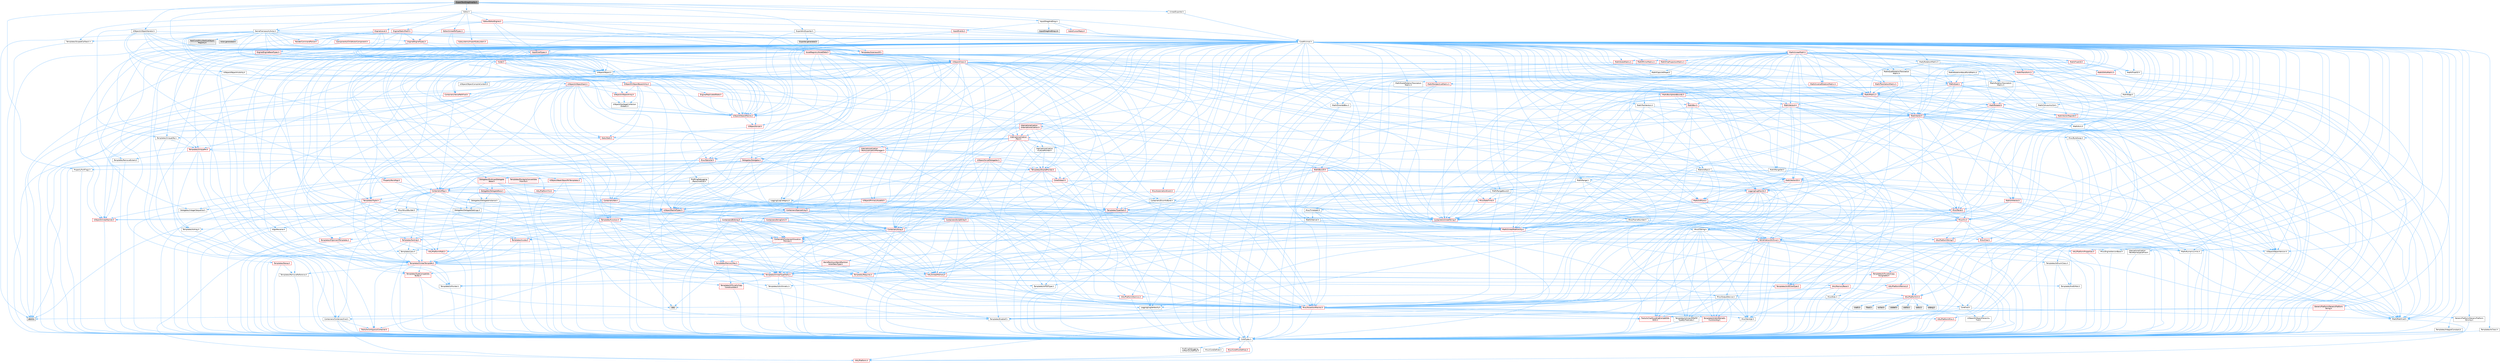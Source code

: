 digraph "ExportTextDragDropOp.h"
{
 // INTERACTIVE_SVG=YES
 // LATEX_PDF_SIZE
  bgcolor="transparent";
  edge [fontname=Helvetica,fontsize=10,labelfontname=Helvetica,labelfontsize=10];
  node [fontname=Helvetica,fontsize=10,shape=box,height=0.2,width=0.4];
  Node1 [id="Node000001",label="ExportTextDragDropOp.h",height=0.2,width=0.4,color="gray40", fillcolor="grey60", style="filled", fontcolor="black",tooltip=" "];
  Node1 -> Node2 [id="edge1_Node000001_Node000002",color="steelblue1",style="solid",tooltip=" "];
  Node2 [id="Node000002",label="CoreMinimal.h",height=0.2,width=0.4,color="grey40", fillcolor="white", style="filled",URL="$d7/d67/CoreMinimal_8h.html",tooltip=" "];
  Node2 -> Node3 [id="edge2_Node000002_Node000003",color="steelblue1",style="solid",tooltip=" "];
  Node3 [id="Node000003",label="CoreTypes.h",height=0.2,width=0.4,color="grey40", fillcolor="white", style="filled",URL="$dc/dec/CoreTypes_8h.html",tooltip=" "];
  Node3 -> Node4 [id="edge3_Node000003_Node000004",color="steelblue1",style="solid",tooltip=" "];
  Node4 [id="Node000004",label="HAL/Platform.h",height=0.2,width=0.4,color="red", fillcolor="#FFF0F0", style="filled",URL="$d9/dd0/Platform_8h.html",tooltip=" "];
  Node3 -> Node14 [id="edge4_Node000003_Node000014",color="steelblue1",style="solid",tooltip=" "];
  Node14 [id="Node000014",label="ProfilingDebugging\l/UMemoryDefines.h",height=0.2,width=0.4,color="grey40", fillcolor="white", style="filled",URL="$d2/da2/UMemoryDefines_8h.html",tooltip=" "];
  Node3 -> Node15 [id="edge5_Node000003_Node000015",color="steelblue1",style="solid",tooltip=" "];
  Node15 [id="Node000015",label="Misc/CoreMiscDefines.h",height=0.2,width=0.4,color="red", fillcolor="#FFF0F0", style="filled",URL="$da/d38/CoreMiscDefines_8h.html",tooltip=" "];
  Node15 -> Node4 [id="edge6_Node000015_Node000004",color="steelblue1",style="solid",tooltip=" "];
  Node3 -> Node16 [id="edge7_Node000003_Node000016",color="steelblue1",style="solid",tooltip=" "];
  Node16 [id="Node000016",label="Misc/CoreDefines.h",height=0.2,width=0.4,color="grey40", fillcolor="white", style="filled",URL="$d3/dd2/CoreDefines_8h.html",tooltip=" "];
  Node2 -> Node17 [id="edge8_Node000002_Node000017",color="steelblue1",style="solid",tooltip=" "];
  Node17 [id="Node000017",label="CoreFwd.h",height=0.2,width=0.4,color="grey40", fillcolor="white", style="filled",URL="$d1/d1e/CoreFwd_8h.html",tooltip=" "];
  Node17 -> Node3 [id="edge9_Node000017_Node000003",color="steelblue1",style="solid",tooltip=" "];
  Node17 -> Node18 [id="edge10_Node000017_Node000018",color="steelblue1",style="solid",tooltip=" "];
  Node18 [id="Node000018",label="Containers/ContainersFwd.h",height=0.2,width=0.4,color="grey40", fillcolor="white", style="filled",URL="$d4/d0a/ContainersFwd_8h.html",tooltip=" "];
  Node18 -> Node4 [id="edge11_Node000018_Node000004",color="steelblue1",style="solid",tooltip=" "];
  Node18 -> Node3 [id="edge12_Node000018_Node000003",color="steelblue1",style="solid",tooltip=" "];
  Node18 -> Node19 [id="edge13_Node000018_Node000019",color="steelblue1",style="solid",tooltip=" "];
  Node19 [id="Node000019",label="Traits/IsContiguousContainer.h",height=0.2,width=0.4,color="red", fillcolor="#FFF0F0", style="filled",URL="$d5/d3c/IsContiguousContainer_8h.html",tooltip=" "];
  Node19 -> Node3 [id="edge14_Node000019_Node000003",color="steelblue1",style="solid",tooltip=" "];
  Node17 -> Node22 [id="edge15_Node000017_Node000022",color="steelblue1",style="solid",tooltip=" "];
  Node22 [id="Node000022",label="Math/MathFwd.h",height=0.2,width=0.4,color="grey40", fillcolor="white", style="filled",URL="$d2/d10/MathFwd_8h.html",tooltip=" "];
  Node22 -> Node4 [id="edge16_Node000022_Node000004",color="steelblue1",style="solid",tooltip=" "];
  Node17 -> Node23 [id="edge17_Node000017_Node000023",color="steelblue1",style="solid",tooltip=" "];
  Node23 [id="Node000023",label="UObject/UObjectHierarchy\lFwd.h",height=0.2,width=0.4,color="grey40", fillcolor="white", style="filled",URL="$d3/d13/UObjectHierarchyFwd_8h.html",tooltip=" "];
  Node2 -> Node23 [id="edge18_Node000002_Node000023",color="steelblue1",style="solid",tooltip=" "];
  Node2 -> Node18 [id="edge19_Node000002_Node000018",color="steelblue1",style="solid",tooltip=" "];
  Node2 -> Node24 [id="edge20_Node000002_Node000024",color="steelblue1",style="solid",tooltip=" "];
  Node24 [id="Node000024",label="Misc/VarArgs.h",height=0.2,width=0.4,color="grey40", fillcolor="white", style="filled",URL="$d5/d6f/VarArgs_8h.html",tooltip=" "];
  Node24 -> Node3 [id="edge21_Node000024_Node000003",color="steelblue1",style="solid",tooltip=" "];
  Node2 -> Node25 [id="edge22_Node000002_Node000025",color="steelblue1",style="solid",tooltip=" "];
  Node25 [id="Node000025",label="Logging/LogVerbosity.h",height=0.2,width=0.4,color="grey40", fillcolor="white", style="filled",URL="$d2/d8f/LogVerbosity_8h.html",tooltip=" "];
  Node25 -> Node3 [id="edge23_Node000025_Node000003",color="steelblue1",style="solid",tooltip=" "];
  Node2 -> Node26 [id="edge24_Node000002_Node000026",color="steelblue1",style="solid",tooltip=" "];
  Node26 [id="Node000026",label="Misc/OutputDevice.h",height=0.2,width=0.4,color="grey40", fillcolor="white", style="filled",URL="$d7/d32/OutputDevice_8h.html",tooltip=" "];
  Node26 -> Node17 [id="edge25_Node000026_Node000017",color="steelblue1",style="solid",tooltip=" "];
  Node26 -> Node3 [id="edge26_Node000026_Node000003",color="steelblue1",style="solid",tooltip=" "];
  Node26 -> Node25 [id="edge27_Node000026_Node000025",color="steelblue1",style="solid",tooltip=" "];
  Node26 -> Node24 [id="edge28_Node000026_Node000024",color="steelblue1",style="solid",tooltip=" "];
  Node26 -> Node27 [id="edge29_Node000026_Node000027",color="steelblue1",style="solid",tooltip=" "];
  Node27 [id="Node000027",label="Templates/IsArrayOrRefOf\lTypeByPredicate.h",height=0.2,width=0.4,color="grey40", fillcolor="white", style="filled",URL="$d6/da1/IsArrayOrRefOfTypeByPredicate_8h.html",tooltip=" "];
  Node27 -> Node3 [id="edge30_Node000027_Node000003",color="steelblue1",style="solid",tooltip=" "];
  Node26 -> Node28 [id="edge31_Node000026_Node000028",color="steelblue1",style="solid",tooltip=" "];
  Node28 [id="Node000028",label="Templates/IsValidVariadic\lFunctionArg.h",height=0.2,width=0.4,color="red", fillcolor="#FFF0F0", style="filled",URL="$d0/dc8/IsValidVariadicFunctionArg_8h.html",tooltip=" "];
  Node28 -> Node3 [id="edge32_Node000028_Node000003",color="steelblue1",style="solid",tooltip=" "];
  Node26 -> Node30 [id="edge33_Node000026_Node000030",color="steelblue1",style="solid",tooltip=" "];
  Node30 [id="Node000030",label="Traits/IsCharEncodingCompatible\lWith.h",height=0.2,width=0.4,color="red", fillcolor="#FFF0F0", style="filled",URL="$df/dd1/IsCharEncodingCompatibleWith_8h.html",tooltip=" "];
  Node2 -> Node32 [id="edge34_Node000002_Node000032",color="steelblue1",style="solid",tooltip=" "];
  Node32 [id="Node000032",label="HAL/PlatformCrt.h",height=0.2,width=0.4,color="red", fillcolor="#FFF0F0", style="filled",URL="$d8/d75/PlatformCrt_8h.html",tooltip=" "];
  Node32 -> Node33 [id="edge35_Node000032_Node000033",color="steelblue1",style="solid",tooltip=" "];
  Node33 [id="Node000033",label="new",height=0.2,width=0.4,color="grey60", fillcolor="#E0E0E0", style="filled",tooltip=" "];
  Node32 -> Node34 [id="edge36_Node000032_Node000034",color="steelblue1",style="solid",tooltip=" "];
  Node34 [id="Node000034",label="wchar.h",height=0.2,width=0.4,color="grey60", fillcolor="#E0E0E0", style="filled",tooltip=" "];
  Node32 -> Node35 [id="edge37_Node000032_Node000035",color="steelblue1",style="solid",tooltip=" "];
  Node35 [id="Node000035",label="stddef.h",height=0.2,width=0.4,color="grey60", fillcolor="#E0E0E0", style="filled",tooltip=" "];
  Node32 -> Node36 [id="edge38_Node000032_Node000036",color="steelblue1",style="solid",tooltip=" "];
  Node36 [id="Node000036",label="stdlib.h",height=0.2,width=0.4,color="grey60", fillcolor="#E0E0E0", style="filled",tooltip=" "];
  Node32 -> Node37 [id="edge39_Node000032_Node000037",color="steelblue1",style="solid",tooltip=" "];
  Node37 [id="Node000037",label="stdio.h",height=0.2,width=0.4,color="grey60", fillcolor="#E0E0E0", style="filled",tooltip=" "];
  Node32 -> Node38 [id="edge40_Node000032_Node000038",color="steelblue1",style="solid",tooltip=" "];
  Node38 [id="Node000038",label="stdarg.h",height=0.2,width=0.4,color="grey60", fillcolor="#E0E0E0", style="filled",tooltip=" "];
  Node32 -> Node39 [id="edge41_Node000032_Node000039",color="steelblue1",style="solid",tooltip=" "];
  Node39 [id="Node000039",label="math.h",height=0.2,width=0.4,color="grey60", fillcolor="#E0E0E0", style="filled",tooltip=" "];
  Node32 -> Node40 [id="edge42_Node000032_Node000040",color="steelblue1",style="solid",tooltip=" "];
  Node40 [id="Node000040",label="float.h",height=0.2,width=0.4,color="grey60", fillcolor="#E0E0E0", style="filled",tooltip=" "];
  Node2 -> Node42 [id="edge43_Node000002_Node000042",color="steelblue1",style="solid",tooltip=" "];
  Node42 [id="Node000042",label="HAL/PlatformMisc.h",height=0.2,width=0.4,color="red", fillcolor="#FFF0F0", style="filled",URL="$d0/df5/PlatformMisc_8h.html",tooltip=" "];
  Node42 -> Node3 [id="edge44_Node000042_Node000003",color="steelblue1",style="solid",tooltip=" "];
  Node2 -> Node61 [id="edge45_Node000002_Node000061",color="steelblue1",style="solid",tooltip=" "];
  Node61 [id="Node000061",label="Misc/AssertionMacros.h",height=0.2,width=0.4,color="red", fillcolor="#FFF0F0", style="filled",URL="$d0/dfa/AssertionMacros_8h.html",tooltip=" "];
  Node61 -> Node3 [id="edge46_Node000061_Node000003",color="steelblue1",style="solid",tooltip=" "];
  Node61 -> Node4 [id="edge47_Node000061_Node000004",color="steelblue1",style="solid",tooltip=" "];
  Node61 -> Node42 [id="edge48_Node000061_Node000042",color="steelblue1",style="solid",tooltip=" "];
  Node61 -> Node62 [id="edge49_Node000061_Node000062",color="steelblue1",style="solid",tooltip=" "];
  Node62 [id="Node000062",label="Templates/EnableIf.h",height=0.2,width=0.4,color="grey40", fillcolor="white", style="filled",URL="$d7/d60/EnableIf_8h.html",tooltip=" "];
  Node62 -> Node3 [id="edge50_Node000062_Node000003",color="steelblue1",style="solid",tooltip=" "];
  Node61 -> Node27 [id="edge51_Node000061_Node000027",color="steelblue1",style="solid",tooltip=" "];
  Node61 -> Node28 [id="edge52_Node000061_Node000028",color="steelblue1",style="solid",tooltip=" "];
  Node61 -> Node30 [id="edge53_Node000061_Node000030",color="steelblue1",style="solid",tooltip=" "];
  Node61 -> Node24 [id="edge54_Node000061_Node000024",color="steelblue1",style="solid",tooltip=" "];
  Node61 -> Node69 [id="edge55_Node000061_Node000069",color="steelblue1",style="solid",tooltip=" "];
  Node69 [id="Node000069",label="atomic",height=0.2,width=0.4,color="grey60", fillcolor="#E0E0E0", style="filled",tooltip=" "];
  Node2 -> Node70 [id="edge56_Node000002_Node000070",color="steelblue1",style="solid",tooltip=" "];
  Node70 [id="Node000070",label="Templates/IsPointer.h",height=0.2,width=0.4,color="grey40", fillcolor="white", style="filled",URL="$d7/d05/IsPointer_8h.html",tooltip=" "];
  Node70 -> Node3 [id="edge57_Node000070_Node000003",color="steelblue1",style="solid",tooltip=" "];
  Node2 -> Node71 [id="edge58_Node000002_Node000071",color="steelblue1",style="solid",tooltip=" "];
  Node71 [id="Node000071",label="HAL/PlatformMemory.h",height=0.2,width=0.4,color="red", fillcolor="#FFF0F0", style="filled",URL="$de/d68/PlatformMemory_8h.html",tooltip=" "];
  Node71 -> Node3 [id="edge59_Node000071_Node000003",color="steelblue1",style="solid",tooltip=" "];
  Node2 -> Node54 [id="edge60_Node000002_Node000054",color="steelblue1",style="solid",tooltip=" "];
  Node54 [id="Node000054",label="HAL/PlatformAtomics.h",height=0.2,width=0.4,color="red", fillcolor="#FFF0F0", style="filled",URL="$d3/d36/PlatformAtomics_8h.html",tooltip=" "];
  Node54 -> Node3 [id="edge61_Node000054_Node000003",color="steelblue1",style="solid",tooltip=" "];
  Node2 -> Node76 [id="edge62_Node000002_Node000076",color="steelblue1",style="solid",tooltip=" "];
  Node76 [id="Node000076",label="Misc/Exec.h",height=0.2,width=0.4,color="grey40", fillcolor="white", style="filled",URL="$de/ddb/Exec_8h.html",tooltip=" "];
  Node76 -> Node3 [id="edge63_Node000076_Node000003",color="steelblue1",style="solid",tooltip=" "];
  Node76 -> Node61 [id="edge64_Node000076_Node000061",color="steelblue1",style="solid",tooltip=" "];
  Node2 -> Node77 [id="edge65_Node000002_Node000077",color="steelblue1",style="solid",tooltip=" "];
  Node77 [id="Node000077",label="HAL/MemoryBase.h",height=0.2,width=0.4,color="red", fillcolor="#FFF0F0", style="filled",URL="$d6/d9f/MemoryBase_8h.html",tooltip=" "];
  Node77 -> Node3 [id="edge66_Node000077_Node000003",color="steelblue1",style="solid",tooltip=" "];
  Node77 -> Node54 [id="edge67_Node000077_Node000054",color="steelblue1",style="solid",tooltip=" "];
  Node77 -> Node32 [id="edge68_Node000077_Node000032",color="steelblue1",style="solid",tooltip=" "];
  Node77 -> Node76 [id="edge69_Node000077_Node000076",color="steelblue1",style="solid",tooltip=" "];
  Node77 -> Node26 [id="edge70_Node000077_Node000026",color="steelblue1",style="solid",tooltip=" "];
  Node2 -> Node87 [id="edge71_Node000002_Node000087",color="steelblue1",style="solid",tooltip=" "];
  Node87 [id="Node000087",label="HAL/UnrealMemory.h",height=0.2,width=0.4,color="red", fillcolor="#FFF0F0", style="filled",URL="$d9/d96/UnrealMemory_8h.html",tooltip=" "];
  Node87 -> Node3 [id="edge72_Node000087_Node000003",color="steelblue1",style="solid",tooltip=" "];
  Node87 -> Node77 [id="edge73_Node000087_Node000077",color="steelblue1",style="solid",tooltip=" "];
  Node87 -> Node71 [id="edge74_Node000087_Node000071",color="steelblue1",style="solid",tooltip=" "];
  Node87 -> Node70 [id="edge75_Node000087_Node000070",color="steelblue1",style="solid",tooltip=" "];
  Node2 -> Node89 [id="edge76_Node000002_Node000089",color="steelblue1",style="solid",tooltip=" "];
  Node89 [id="Node000089",label="Templates/IsArithmetic.h",height=0.2,width=0.4,color="grey40", fillcolor="white", style="filled",URL="$d2/d5d/IsArithmetic_8h.html",tooltip=" "];
  Node89 -> Node3 [id="edge77_Node000089_Node000003",color="steelblue1",style="solid",tooltip=" "];
  Node2 -> Node83 [id="edge78_Node000002_Node000083",color="steelblue1",style="solid",tooltip=" "];
  Node83 [id="Node000083",label="Templates/AndOrNot.h",height=0.2,width=0.4,color="grey40", fillcolor="white", style="filled",URL="$db/d0a/AndOrNot_8h.html",tooltip=" "];
  Node83 -> Node3 [id="edge79_Node000083_Node000003",color="steelblue1",style="solid",tooltip=" "];
  Node2 -> Node90 [id="edge80_Node000002_Node000090",color="steelblue1",style="solid",tooltip=" "];
  Node90 [id="Node000090",label="Templates/IsPODType.h",height=0.2,width=0.4,color="grey40", fillcolor="white", style="filled",URL="$d7/db1/IsPODType_8h.html",tooltip=" "];
  Node90 -> Node3 [id="edge81_Node000090_Node000003",color="steelblue1",style="solid",tooltip=" "];
  Node2 -> Node91 [id="edge82_Node000002_Node000091",color="steelblue1",style="solid",tooltip=" "];
  Node91 [id="Node000091",label="Templates/IsUECoreType.h",height=0.2,width=0.4,color="red", fillcolor="#FFF0F0", style="filled",URL="$d1/db8/IsUECoreType_8h.html",tooltip=" "];
  Node91 -> Node3 [id="edge83_Node000091_Node000003",color="steelblue1",style="solid",tooltip=" "];
  Node2 -> Node84 [id="edge84_Node000002_Node000084",color="steelblue1",style="solid",tooltip=" "];
  Node84 [id="Node000084",label="Templates/IsTriviallyCopy\lConstructible.h",height=0.2,width=0.4,color="red", fillcolor="#FFF0F0", style="filled",URL="$d3/d78/IsTriviallyCopyConstructible_8h.html",tooltip=" "];
  Node84 -> Node3 [id="edge85_Node000084_Node000003",color="steelblue1",style="solid",tooltip=" "];
  Node2 -> Node92 [id="edge86_Node000002_Node000092",color="steelblue1",style="solid",tooltip=" "];
  Node92 [id="Node000092",label="Templates/UnrealTypeTraits.h",height=0.2,width=0.4,color="red", fillcolor="#FFF0F0", style="filled",URL="$d2/d2d/UnrealTypeTraits_8h.html",tooltip=" "];
  Node92 -> Node3 [id="edge87_Node000092_Node000003",color="steelblue1",style="solid",tooltip=" "];
  Node92 -> Node70 [id="edge88_Node000092_Node000070",color="steelblue1",style="solid",tooltip=" "];
  Node92 -> Node61 [id="edge89_Node000092_Node000061",color="steelblue1",style="solid",tooltip=" "];
  Node92 -> Node83 [id="edge90_Node000092_Node000083",color="steelblue1",style="solid",tooltip=" "];
  Node92 -> Node62 [id="edge91_Node000092_Node000062",color="steelblue1",style="solid",tooltip=" "];
  Node92 -> Node89 [id="edge92_Node000092_Node000089",color="steelblue1",style="solid",tooltip=" "];
  Node92 -> Node90 [id="edge93_Node000092_Node000090",color="steelblue1",style="solid",tooltip=" "];
  Node92 -> Node91 [id="edge94_Node000092_Node000091",color="steelblue1",style="solid",tooltip=" "];
  Node92 -> Node84 [id="edge95_Node000092_Node000084",color="steelblue1",style="solid",tooltip=" "];
  Node2 -> Node62 [id="edge96_Node000002_Node000062",color="steelblue1",style="solid",tooltip=" "];
  Node2 -> Node94 [id="edge97_Node000002_Node000094",color="steelblue1",style="solid",tooltip=" "];
  Node94 [id="Node000094",label="Templates/RemoveReference.h",height=0.2,width=0.4,color="grey40", fillcolor="white", style="filled",URL="$da/dbe/RemoveReference_8h.html",tooltip=" "];
  Node94 -> Node3 [id="edge98_Node000094_Node000003",color="steelblue1",style="solid",tooltip=" "];
  Node2 -> Node95 [id="edge99_Node000002_Node000095",color="steelblue1",style="solid",tooltip=" "];
  Node95 [id="Node000095",label="Templates/IntegralConstant.h",height=0.2,width=0.4,color="grey40", fillcolor="white", style="filled",URL="$db/d1b/IntegralConstant_8h.html",tooltip=" "];
  Node95 -> Node3 [id="edge100_Node000095_Node000003",color="steelblue1",style="solid",tooltip=" "];
  Node2 -> Node96 [id="edge101_Node000002_Node000096",color="steelblue1",style="solid",tooltip=" "];
  Node96 [id="Node000096",label="Templates/IsClass.h",height=0.2,width=0.4,color="grey40", fillcolor="white", style="filled",URL="$db/dcb/IsClass_8h.html",tooltip=" "];
  Node96 -> Node3 [id="edge102_Node000096_Node000003",color="steelblue1",style="solid",tooltip=" "];
  Node2 -> Node97 [id="edge103_Node000002_Node000097",color="steelblue1",style="solid",tooltip=" "];
  Node97 [id="Node000097",label="Templates/TypeCompatible\lBytes.h",height=0.2,width=0.4,color="red", fillcolor="#FFF0F0", style="filled",URL="$df/d0a/TypeCompatibleBytes_8h.html",tooltip=" "];
  Node97 -> Node3 [id="edge104_Node000097_Node000003",color="steelblue1",style="solid",tooltip=" "];
  Node97 -> Node33 [id="edge105_Node000097_Node000033",color="steelblue1",style="solid",tooltip=" "];
  Node2 -> Node19 [id="edge106_Node000002_Node000019",color="steelblue1",style="solid",tooltip=" "];
  Node2 -> Node98 [id="edge107_Node000002_Node000098",color="steelblue1",style="solid",tooltip=" "];
  Node98 [id="Node000098",label="Templates/UnrealTemplate.h",height=0.2,width=0.4,color="red", fillcolor="#FFF0F0", style="filled",URL="$d4/d24/UnrealTemplate_8h.html",tooltip=" "];
  Node98 -> Node3 [id="edge108_Node000098_Node000003",color="steelblue1",style="solid",tooltip=" "];
  Node98 -> Node70 [id="edge109_Node000098_Node000070",color="steelblue1",style="solid",tooltip=" "];
  Node98 -> Node87 [id="edge110_Node000098_Node000087",color="steelblue1",style="solid",tooltip=" "];
  Node98 -> Node92 [id="edge111_Node000098_Node000092",color="steelblue1",style="solid",tooltip=" "];
  Node98 -> Node94 [id="edge112_Node000098_Node000094",color="steelblue1",style="solid",tooltip=" "];
  Node98 -> Node64 [id="edge113_Node000098_Node000064",color="steelblue1",style="solid",tooltip=" "];
  Node64 [id="Node000064",label="Templates/Requires.h",height=0.2,width=0.4,color="red", fillcolor="#FFF0F0", style="filled",URL="$dc/d96/Requires_8h.html",tooltip=" "];
  Node64 -> Node62 [id="edge114_Node000064_Node000062",color="steelblue1",style="solid",tooltip=" "];
  Node98 -> Node97 [id="edge115_Node000098_Node000097",color="steelblue1",style="solid",tooltip=" "];
  Node98 -> Node19 [id="edge116_Node000098_Node000019",color="steelblue1",style="solid",tooltip=" "];
  Node2 -> Node47 [id="edge117_Node000002_Node000047",color="steelblue1",style="solid",tooltip=" "];
  Node47 [id="Node000047",label="Math/NumericLimits.h",height=0.2,width=0.4,color="grey40", fillcolor="white", style="filled",URL="$df/d1b/NumericLimits_8h.html",tooltip=" "];
  Node47 -> Node3 [id="edge118_Node000047_Node000003",color="steelblue1",style="solid",tooltip=" "];
  Node2 -> Node102 [id="edge119_Node000002_Node000102",color="steelblue1",style="solid",tooltip=" "];
  Node102 [id="Node000102",label="HAL/PlatformMath.h",height=0.2,width=0.4,color="red", fillcolor="#FFF0F0", style="filled",URL="$dc/d53/PlatformMath_8h.html",tooltip=" "];
  Node102 -> Node3 [id="edge120_Node000102_Node000003",color="steelblue1",style="solid",tooltip=" "];
  Node2 -> Node85 [id="edge121_Node000002_Node000085",color="steelblue1",style="solid",tooltip=" "];
  Node85 [id="Node000085",label="Templates/IsTriviallyCopy\lAssignable.h",height=0.2,width=0.4,color="red", fillcolor="#FFF0F0", style="filled",URL="$d2/df2/IsTriviallyCopyAssignable_8h.html",tooltip=" "];
  Node85 -> Node3 [id="edge122_Node000085_Node000003",color="steelblue1",style="solid",tooltip=" "];
  Node2 -> Node110 [id="edge123_Node000002_Node000110",color="steelblue1",style="solid",tooltip=" "];
  Node110 [id="Node000110",label="Templates/MemoryOps.h",height=0.2,width=0.4,color="red", fillcolor="#FFF0F0", style="filled",URL="$db/dea/MemoryOps_8h.html",tooltip=" "];
  Node110 -> Node3 [id="edge124_Node000110_Node000003",color="steelblue1",style="solid",tooltip=" "];
  Node110 -> Node87 [id="edge125_Node000110_Node000087",color="steelblue1",style="solid",tooltip=" "];
  Node110 -> Node85 [id="edge126_Node000110_Node000085",color="steelblue1",style="solid",tooltip=" "];
  Node110 -> Node84 [id="edge127_Node000110_Node000084",color="steelblue1",style="solid",tooltip=" "];
  Node110 -> Node64 [id="edge128_Node000110_Node000064",color="steelblue1",style="solid",tooltip=" "];
  Node110 -> Node92 [id="edge129_Node000110_Node000092",color="steelblue1",style="solid",tooltip=" "];
  Node110 -> Node33 [id="edge130_Node000110_Node000033",color="steelblue1",style="solid",tooltip=" "];
  Node2 -> Node111 [id="edge131_Node000002_Node000111",color="steelblue1",style="solid",tooltip=" "];
  Node111 [id="Node000111",label="Containers/ContainerAllocation\lPolicies.h",height=0.2,width=0.4,color="red", fillcolor="#FFF0F0", style="filled",URL="$d7/dff/ContainerAllocationPolicies_8h.html",tooltip=" "];
  Node111 -> Node3 [id="edge132_Node000111_Node000003",color="steelblue1",style="solid",tooltip=" "];
  Node111 -> Node111 [id="edge133_Node000111_Node000111",color="steelblue1",style="solid",tooltip=" "];
  Node111 -> Node102 [id="edge134_Node000111_Node000102",color="steelblue1",style="solid",tooltip=" "];
  Node111 -> Node87 [id="edge135_Node000111_Node000087",color="steelblue1",style="solid",tooltip=" "];
  Node111 -> Node47 [id="edge136_Node000111_Node000047",color="steelblue1",style="solid",tooltip=" "];
  Node111 -> Node61 [id="edge137_Node000111_Node000061",color="steelblue1",style="solid",tooltip=" "];
  Node111 -> Node110 [id="edge138_Node000111_Node000110",color="steelblue1",style="solid",tooltip=" "];
  Node111 -> Node97 [id="edge139_Node000111_Node000097",color="steelblue1",style="solid",tooltip=" "];
  Node2 -> Node114 [id="edge140_Node000002_Node000114",color="steelblue1",style="solid",tooltip=" "];
  Node114 [id="Node000114",label="Templates/IsEnumClass.h",height=0.2,width=0.4,color="grey40", fillcolor="white", style="filled",URL="$d7/d15/IsEnumClass_8h.html",tooltip=" "];
  Node114 -> Node3 [id="edge141_Node000114_Node000003",color="steelblue1",style="solid",tooltip=" "];
  Node114 -> Node83 [id="edge142_Node000114_Node000083",color="steelblue1",style="solid",tooltip=" "];
  Node2 -> Node115 [id="edge143_Node000002_Node000115",color="steelblue1",style="solid",tooltip=" "];
  Node115 [id="Node000115",label="HAL/PlatformProperties.h",height=0.2,width=0.4,color="red", fillcolor="#FFF0F0", style="filled",URL="$d9/db0/PlatformProperties_8h.html",tooltip=" "];
  Node115 -> Node3 [id="edge144_Node000115_Node000003",color="steelblue1",style="solid",tooltip=" "];
  Node2 -> Node118 [id="edge145_Node000002_Node000118",color="steelblue1",style="solid",tooltip=" "];
  Node118 [id="Node000118",label="Misc/EngineVersionBase.h",height=0.2,width=0.4,color="grey40", fillcolor="white", style="filled",URL="$d5/d2b/EngineVersionBase_8h.html",tooltip=" "];
  Node118 -> Node3 [id="edge146_Node000118_Node000003",color="steelblue1",style="solid",tooltip=" "];
  Node2 -> Node119 [id="edge147_Node000002_Node000119",color="steelblue1",style="solid",tooltip=" "];
  Node119 [id="Node000119",label="Internationalization\l/TextNamespaceFwd.h",height=0.2,width=0.4,color="grey40", fillcolor="white", style="filled",URL="$d8/d97/TextNamespaceFwd_8h.html",tooltip=" "];
  Node119 -> Node3 [id="edge148_Node000119_Node000003",color="steelblue1",style="solid",tooltip=" "];
  Node2 -> Node120 [id="edge149_Node000002_Node000120",color="steelblue1",style="solid",tooltip=" "];
  Node120 [id="Node000120",label="Serialization/Archive.h",height=0.2,width=0.4,color="red", fillcolor="#FFF0F0", style="filled",URL="$d7/d3b/Archive_8h.html",tooltip=" "];
  Node120 -> Node17 [id="edge150_Node000120_Node000017",color="steelblue1",style="solid",tooltip=" "];
  Node120 -> Node3 [id="edge151_Node000120_Node000003",color="steelblue1",style="solid",tooltip=" "];
  Node120 -> Node115 [id="edge152_Node000120_Node000115",color="steelblue1",style="solid",tooltip=" "];
  Node120 -> Node119 [id="edge153_Node000120_Node000119",color="steelblue1",style="solid",tooltip=" "];
  Node120 -> Node22 [id="edge154_Node000120_Node000022",color="steelblue1",style="solid",tooltip=" "];
  Node120 -> Node61 [id="edge155_Node000120_Node000061",color="steelblue1",style="solid",tooltip=" "];
  Node120 -> Node118 [id="edge156_Node000120_Node000118",color="steelblue1",style="solid",tooltip=" "];
  Node120 -> Node24 [id="edge157_Node000120_Node000024",color="steelblue1",style="solid",tooltip=" "];
  Node120 -> Node62 [id="edge158_Node000120_Node000062",color="steelblue1",style="solid",tooltip=" "];
  Node120 -> Node27 [id="edge159_Node000120_Node000027",color="steelblue1",style="solid",tooltip=" "];
  Node120 -> Node114 [id="edge160_Node000120_Node000114",color="steelblue1",style="solid",tooltip=" "];
  Node120 -> Node28 [id="edge161_Node000120_Node000028",color="steelblue1",style="solid",tooltip=" "];
  Node120 -> Node98 [id="edge162_Node000120_Node000098",color="steelblue1",style="solid",tooltip=" "];
  Node120 -> Node30 [id="edge163_Node000120_Node000030",color="steelblue1",style="solid",tooltip=" "];
  Node120 -> Node123 [id="edge164_Node000120_Node000123",color="steelblue1",style="solid",tooltip=" "];
  Node123 [id="Node000123",label="UObject/ObjectVersion.h",height=0.2,width=0.4,color="grey40", fillcolor="white", style="filled",URL="$da/d63/ObjectVersion_8h.html",tooltip=" "];
  Node123 -> Node3 [id="edge165_Node000123_Node000003",color="steelblue1",style="solid",tooltip=" "];
  Node2 -> Node124 [id="edge166_Node000002_Node000124",color="steelblue1",style="solid",tooltip=" "];
  Node124 [id="Node000124",label="Templates/Less.h",height=0.2,width=0.4,color="grey40", fillcolor="white", style="filled",URL="$de/dc8/Less_8h.html",tooltip=" "];
  Node124 -> Node3 [id="edge167_Node000124_Node000003",color="steelblue1",style="solid",tooltip=" "];
  Node124 -> Node98 [id="edge168_Node000124_Node000098",color="steelblue1",style="solid",tooltip=" "];
  Node2 -> Node125 [id="edge169_Node000002_Node000125",color="steelblue1",style="solid",tooltip=" "];
  Node125 [id="Node000125",label="Templates/Sorting.h",height=0.2,width=0.4,color="red", fillcolor="#FFF0F0", style="filled",URL="$d3/d9e/Sorting_8h.html",tooltip=" "];
  Node125 -> Node3 [id="edge170_Node000125_Node000003",color="steelblue1",style="solid",tooltip=" "];
  Node125 -> Node102 [id="edge171_Node000125_Node000102",color="steelblue1",style="solid",tooltip=" "];
  Node125 -> Node124 [id="edge172_Node000125_Node000124",color="steelblue1",style="solid",tooltip=" "];
  Node2 -> Node136 [id="edge173_Node000002_Node000136",color="steelblue1",style="solid",tooltip=" "];
  Node136 [id="Node000136",label="Misc/Char.h",height=0.2,width=0.4,color="red", fillcolor="#FFF0F0", style="filled",URL="$d0/d58/Char_8h.html",tooltip=" "];
  Node136 -> Node3 [id="edge174_Node000136_Node000003",color="steelblue1",style="solid",tooltip=" "];
  Node2 -> Node139 [id="edge175_Node000002_Node000139",color="steelblue1",style="solid",tooltip=" "];
  Node139 [id="Node000139",label="GenericPlatform/GenericPlatform\lStricmp.h",height=0.2,width=0.4,color="grey40", fillcolor="white", style="filled",URL="$d2/d86/GenericPlatformStricmp_8h.html",tooltip=" "];
  Node139 -> Node3 [id="edge176_Node000139_Node000003",color="steelblue1",style="solid",tooltip=" "];
  Node2 -> Node140 [id="edge177_Node000002_Node000140",color="steelblue1",style="solid",tooltip=" "];
  Node140 [id="Node000140",label="GenericPlatform/GenericPlatform\lString.h",height=0.2,width=0.4,color="red", fillcolor="#FFF0F0", style="filled",URL="$dd/d20/GenericPlatformString_8h.html",tooltip=" "];
  Node140 -> Node3 [id="edge178_Node000140_Node000003",color="steelblue1",style="solid",tooltip=" "];
  Node140 -> Node139 [id="edge179_Node000140_Node000139",color="steelblue1",style="solid",tooltip=" "];
  Node140 -> Node62 [id="edge180_Node000140_Node000062",color="steelblue1",style="solid",tooltip=" "];
  Node140 -> Node30 [id="edge181_Node000140_Node000030",color="steelblue1",style="solid",tooltip=" "];
  Node2 -> Node73 [id="edge182_Node000002_Node000073",color="steelblue1",style="solid",tooltip=" "];
  Node73 [id="Node000073",label="HAL/PlatformString.h",height=0.2,width=0.4,color="red", fillcolor="#FFF0F0", style="filled",URL="$db/db5/PlatformString_8h.html",tooltip=" "];
  Node73 -> Node3 [id="edge183_Node000073_Node000003",color="steelblue1",style="solid",tooltip=" "];
  Node2 -> Node143 [id="edge184_Node000002_Node000143",color="steelblue1",style="solid",tooltip=" "];
  Node143 [id="Node000143",label="Misc/CString.h",height=0.2,width=0.4,color="grey40", fillcolor="white", style="filled",URL="$d2/d49/CString_8h.html",tooltip=" "];
  Node143 -> Node3 [id="edge185_Node000143_Node000003",color="steelblue1",style="solid",tooltip=" "];
  Node143 -> Node32 [id="edge186_Node000143_Node000032",color="steelblue1",style="solid",tooltip=" "];
  Node143 -> Node73 [id="edge187_Node000143_Node000073",color="steelblue1",style="solid",tooltip=" "];
  Node143 -> Node61 [id="edge188_Node000143_Node000061",color="steelblue1",style="solid",tooltip=" "];
  Node143 -> Node136 [id="edge189_Node000143_Node000136",color="steelblue1",style="solid",tooltip=" "];
  Node143 -> Node24 [id="edge190_Node000143_Node000024",color="steelblue1",style="solid",tooltip=" "];
  Node143 -> Node27 [id="edge191_Node000143_Node000027",color="steelblue1",style="solid",tooltip=" "];
  Node143 -> Node28 [id="edge192_Node000143_Node000028",color="steelblue1",style="solid",tooltip=" "];
  Node143 -> Node30 [id="edge193_Node000143_Node000030",color="steelblue1",style="solid",tooltip=" "];
  Node2 -> Node144 [id="edge194_Node000002_Node000144",color="steelblue1",style="solid",tooltip=" "];
  Node144 [id="Node000144",label="Misc/Crc.h",height=0.2,width=0.4,color="red", fillcolor="#FFF0F0", style="filled",URL="$d4/dd2/Crc_8h.html",tooltip=" "];
  Node144 -> Node3 [id="edge195_Node000144_Node000003",color="steelblue1",style="solid",tooltip=" "];
  Node144 -> Node73 [id="edge196_Node000144_Node000073",color="steelblue1",style="solid",tooltip=" "];
  Node144 -> Node61 [id="edge197_Node000144_Node000061",color="steelblue1",style="solid",tooltip=" "];
  Node144 -> Node143 [id="edge198_Node000144_Node000143",color="steelblue1",style="solid",tooltip=" "];
  Node144 -> Node136 [id="edge199_Node000144_Node000136",color="steelblue1",style="solid",tooltip=" "];
  Node144 -> Node92 [id="edge200_Node000144_Node000092",color="steelblue1",style="solid",tooltip=" "];
  Node2 -> Node135 [id="edge201_Node000002_Node000135",color="steelblue1",style="solid",tooltip=" "];
  Node135 [id="Node000135",label="Math/UnrealMathUtility.h",height=0.2,width=0.4,color="red", fillcolor="#FFF0F0", style="filled",URL="$db/db8/UnrealMathUtility_8h.html",tooltip=" "];
  Node135 -> Node3 [id="edge202_Node000135_Node000003",color="steelblue1",style="solid",tooltip=" "];
  Node135 -> Node61 [id="edge203_Node000135_Node000061",color="steelblue1",style="solid",tooltip=" "];
  Node135 -> Node102 [id="edge204_Node000135_Node000102",color="steelblue1",style="solid",tooltip=" "];
  Node135 -> Node22 [id="edge205_Node000135_Node000022",color="steelblue1",style="solid",tooltip=" "];
  Node135 -> Node64 [id="edge206_Node000135_Node000064",color="steelblue1",style="solid",tooltip=" "];
  Node2 -> Node145 [id="edge207_Node000002_Node000145",color="steelblue1",style="solid",tooltip=" "];
  Node145 [id="Node000145",label="Containers/UnrealString.h",height=0.2,width=0.4,color="red", fillcolor="#FFF0F0", style="filled",URL="$d5/dba/UnrealString_8h.html",tooltip=" "];
  Node2 -> Node149 [id="edge208_Node000002_Node000149",color="steelblue1",style="solid",tooltip=" "];
  Node149 [id="Node000149",label="Containers/Array.h",height=0.2,width=0.4,color="red", fillcolor="#FFF0F0", style="filled",URL="$df/dd0/Array_8h.html",tooltip=" "];
  Node149 -> Node3 [id="edge209_Node000149_Node000003",color="steelblue1",style="solid",tooltip=" "];
  Node149 -> Node61 [id="edge210_Node000149_Node000061",color="steelblue1",style="solid",tooltip=" "];
  Node149 -> Node87 [id="edge211_Node000149_Node000087",color="steelblue1",style="solid",tooltip=" "];
  Node149 -> Node92 [id="edge212_Node000149_Node000092",color="steelblue1",style="solid",tooltip=" "];
  Node149 -> Node98 [id="edge213_Node000149_Node000098",color="steelblue1",style="solid",tooltip=" "];
  Node149 -> Node111 [id="edge214_Node000149_Node000111",color="steelblue1",style="solid",tooltip=" "];
  Node149 -> Node120 [id="edge215_Node000149_Node000120",color="steelblue1",style="solid",tooltip=" "];
  Node149 -> Node128 [id="edge216_Node000149_Node000128",color="steelblue1",style="solid",tooltip=" "];
  Node128 [id="Node000128",label="Templates/Invoke.h",height=0.2,width=0.4,color="red", fillcolor="#FFF0F0", style="filled",URL="$d7/deb/Invoke_8h.html",tooltip=" "];
  Node128 -> Node3 [id="edge217_Node000128_Node000003",color="steelblue1",style="solid",tooltip=" "];
  Node128 -> Node98 [id="edge218_Node000128_Node000098",color="steelblue1",style="solid",tooltip=" "];
  Node149 -> Node124 [id="edge219_Node000149_Node000124",color="steelblue1",style="solid",tooltip=" "];
  Node149 -> Node64 [id="edge220_Node000149_Node000064",color="steelblue1",style="solid",tooltip=" "];
  Node149 -> Node125 [id="edge221_Node000149_Node000125",color="steelblue1",style="solid",tooltip=" "];
  Node149 -> Node172 [id="edge222_Node000149_Node000172",color="steelblue1",style="solid",tooltip=" "];
  Node172 [id="Node000172",label="Templates/AlignmentTemplates.h",height=0.2,width=0.4,color="red", fillcolor="#FFF0F0", style="filled",URL="$dd/d32/AlignmentTemplates_8h.html",tooltip=" "];
  Node172 -> Node3 [id="edge223_Node000172_Node000003",color="steelblue1",style="solid",tooltip=" "];
  Node172 -> Node70 [id="edge224_Node000172_Node000070",color="steelblue1",style="solid",tooltip=" "];
  Node2 -> Node173 [id="edge225_Node000002_Node000173",color="steelblue1",style="solid",tooltip=" "];
  Node173 [id="Node000173",label="Misc/FrameNumber.h",height=0.2,width=0.4,color="grey40", fillcolor="white", style="filled",URL="$dd/dbd/FrameNumber_8h.html",tooltip=" "];
  Node173 -> Node3 [id="edge226_Node000173_Node000003",color="steelblue1",style="solid",tooltip=" "];
  Node173 -> Node47 [id="edge227_Node000173_Node000047",color="steelblue1",style="solid",tooltip=" "];
  Node173 -> Node135 [id="edge228_Node000173_Node000135",color="steelblue1",style="solid",tooltip=" "];
  Node173 -> Node62 [id="edge229_Node000173_Node000062",color="steelblue1",style="solid",tooltip=" "];
  Node173 -> Node92 [id="edge230_Node000173_Node000092",color="steelblue1",style="solid",tooltip=" "];
  Node2 -> Node174 [id="edge231_Node000002_Node000174",color="steelblue1",style="solid",tooltip=" "];
  Node174 [id="Node000174",label="Misc/Timespan.h",height=0.2,width=0.4,color="grey40", fillcolor="white", style="filled",URL="$da/dd9/Timespan_8h.html",tooltip=" "];
  Node174 -> Node3 [id="edge232_Node000174_Node000003",color="steelblue1",style="solid",tooltip=" "];
  Node174 -> Node175 [id="edge233_Node000174_Node000175",color="steelblue1",style="solid",tooltip=" "];
  Node175 [id="Node000175",label="Math/Interval.h",height=0.2,width=0.4,color="grey40", fillcolor="white", style="filled",URL="$d1/d55/Interval_8h.html",tooltip=" "];
  Node175 -> Node3 [id="edge234_Node000175_Node000003",color="steelblue1",style="solid",tooltip=" "];
  Node175 -> Node89 [id="edge235_Node000175_Node000089",color="steelblue1",style="solid",tooltip=" "];
  Node175 -> Node92 [id="edge236_Node000175_Node000092",color="steelblue1",style="solid",tooltip=" "];
  Node175 -> Node47 [id="edge237_Node000175_Node000047",color="steelblue1",style="solid",tooltip=" "];
  Node175 -> Node135 [id="edge238_Node000175_Node000135",color="steelblue1",style="solid",tooltip=" "];
  Node174 -> Node135 [id="edge239_Node000174_Node000135",color="steelblue1",style="solid",tooltip=" "];
  Node174 -> Node61 [id="edge240_Node000174_Node000061",color="steelblue1",style="solid",tooltip=" "];
  Node2 -> Node176 [id="edge241_Node000002_Node000176",color="steelblue1",style="solid",tooltip=" "];
  Node176 [id="Node000176",label="Containers/StringConv.h",height=0.2,width=0.4,color="red", fillcolor="#FFF0F0", style="filled",URL="$d3/ddf/StringConv_8h.html",tooltip=" "];
  Node176 -> Node3 [id="edge242_Node000176_Node000003",color="steelblue1",style="solid",tooltip=" "];
  Node176 -> Node61 [id="edge243_Node000176_Node000061",color="steelblue1",style="solid",tooltip=" "];
  Node176 -> Node111 [id="edge244_Node000176_Node000111",color="steelblue1",style="solid",tooltip=" "];
  Node176 -> Node149 [id="edge245_Node000176_Node000149",color="steelblue1",style="solid",tooltip=" "];
  Node176 -> Node143 [id="edge246_Node000176_Node000143",color="steelblue1",style="solid",tooltip=" "];
  Node176 -> Node177 [id="edge247_Node000176_Node000177",color="steelblue1",style="solid",tooltip=" "];
  Node177 [id="Node000177",label="Templates/IsArray.h",height=0.2,width=0.4,color="grey40", fillcolor="white", style="filled",URL="$d8/d8d/IsArray_8h.html",tooltip=" "];
  Node177 -> Node3 [id="edge248_Node000177_Node000003",color="steelblue1",style="solid",tooltip=" "];
  Node176 -> Node98 [id="edge249_Node000176_Node000098",color="steelblue1",style="solid",tooltip=" "];
  Node176 -> Node92 [id="edge250_Node000176_Node000092",color="steelblue1",style="solid",tooltip=" "];
  Node176 -> Node30 [id="edge251_Node000176_Node000030",color="steelblue1",style="solid",tooltip=" "];
  Node176 -> Node19 [id="edge252_Node000176_Node000019",color="steelblue1",style="solid",tooltip=" "];
  Node2 -> Node178 [id="edge253_Node000002_Node000178",color="steelblue1",style="solid",tooltip=" "];
  Node178 [id="Node000178",label="UObject/UnrealNames.h",height=0.2,width=0.4,color="red", fillcolor="#FFF0F0", style="filled",URL="$d8/db1/UnrealNames_8h.html",tooltip=" "];
  Node178 -> Node3 [id="edge254_Node000178_Node000003",color="steelblue1",style="solid",tooltip=" "];
  Node2 -> Node180 [id="edge255_Node000002_Node000180",color="steelblue1",style="solid",tooltip=" "];
  Node180 [id="Node000180",label="UObject/NameTypes.h",height=0.2,width=0.4,color="red", fillcolor="#FFF0F0", style="filled",URL="$d6/d35/NameTypes_8h.html",tooltip=" "];
  Node180 -> Node3 [id="edge256_Node000180_Node000003",color="steelblue1",style="solid",tooltip=" "];
  Node180 -> Node61 [id="edge257_Node000180_Node000061",color="steelblue1",style="solid",tooltip=" "];
  Node180 -> Node87 [id="edge258_Node000180_Node000087",color="steelblue1",style="solid",tooltip=" "];
  Node180 -> Node92 [id="edge259_Node000180_Node000092",color="steelblue1",style="solid",tooltip=" "];
  Node180 -> Node98 [id="edge260_Node000180_Node000098",color="steelblue1",style="solid",tooltip=" "];
  Node180 -> Node145 [id="edge261_Node000180_Node000145",color="steelblue1",style="solid",tooltip=" "];
  Node180 -> Node176 [id="edge262_Node000180_Node000176",color="steelblue1",style="solid",tooltip=" "];
  Node180 -> Node178 [id="edge263_Node000180_Node000178",color="steelblue1",style="solid",tooltip=" "];
  Node2 -> Node188 [id="edge264_Node000002_Node000188",color="steelblue1",style="solid",tooltip=" "];
  Node188 [id="Node000188",label="Misc/Parse.h",height=0.2,width=0.4,color="red", fillcolor="#FFF0F0", style="filled",URL="$dc/d71/Parse_8h.html",tooltip=" "];
  Node188 -> Node145 [id="edge265_Node000188_Node000145",color="steelblue1",style="solid",tooltip=" "];
  Node188 -> Node3 [id="edge266_Node000188_Node000003",color="steelblue1",style="solid",tooltip=" "];
  Node188 -> Node32 [id="edge267_Node000188_Node000032",color="steelblue1",style="solid",tooltip=" "];
  Node188 -> Node189 [id="edge268_Node000188_Node000189",color="steelblue1",style="solid",tooltip=" "];
  Node189 [id="Node000189",label="Templates/Function.h",height=0.2,width=0.4,color="red", fillcolor="#FFF0F0", style="filled",URL="$df/df5/Function_8h.html",tooltip=" "];
  Node189 -> Node3 [id="edge269_Node000189_Node000003",color="steelblue1",style="solid",tooltip=" "];
  Node189 -> Node61 [id="edge270_Node000189_Node000061",color="steelblue1",style="solid",tooltip=" "];
  Node189 -> Node87 [id="edge271_Node000189_Node000087",color="steelblue1",style="solid",tooltip=" "];
  Node189 -> Node92 [id="edge272_Node000189_Node000092",color="steelblue1",style="solid",tooltip=" "];
  Node189 -> Node128 [id="edge273_Node000189_Node000128",color="steelblue1",style="solid",tooltip=" "];
  Node189 -> Node98 [id="edge274_Node000189_Node000098",color="steelblue1",style="solid",tooltip=" "];
  Node189 -> Node64 [id="edge275_Node000189_Node000064",color="steelblue1",style="solid",tooltip=" "];
  Node189 -> Node135 [id="edge276_Node000189_Node000135",color="steelblue1",style="solid",tooltip=" "];
  Node189 -> Node33 [id="edge277_Node000189_Node000033",color="steelblue1",style="solid",tooltip=" "];
  Node2 -> Node172 [id="edge278_Node000002_Node000172",color="steelblue1",style="solid",tooltip=" "];
  Node2 -> Node191 [id="edge279_Node000002_Node000191",color="steelblue1",style="solid",tooltip=" "];
  Node191 [id="Node000191",label="Misc/StructBuilder.h",height=0.2,width=0.4,color="grey40", fillcolor="white", style="filled",URL="$d9/db3/StructBuilder_8h.html",tooltip=" "];
  Node191 -> Node3 [id="edge280_Node000191_Node000003",color="steelblue1",style="solid",tooltip=" "];
  Node191 -> Node135 [id="edge281_Node000191_Node000135",color="steelblue1",style="solid",tooltip=" "];
  Node191 -> Node172 [id="edge282_Node000191_Node000172",color="steelblue1",style="solid",tooltip=" "];
  Node2 -> Node104 [id="edge283_Node000002_Node000104",color="steelblue1",style="solid",tooltip=" "];
  Node104 [id="Node000104",label="Templates/Decay.h",height=0.2,width=0.4,color="red", fillcolor="#FFF0F0", style="filled",URL="$dd/d0f/Decay_8h.html",tooltip=" "];
  Node104 -> Node3 [id="edge284_Node000104_Node000003",color="steelblue1",style="solid",tooltip=" "];
  Node104 -> Node94 [id="edge285_Node000104_Node000094",color="steelblue1",style="solid",tooltip=" "];
  Node2 -> Node192 [id="edge286_Node000002_Node000192",color="steelblue1",style="solid",tooltip=" "];
  Node192 [id="Node000192",label="Templates/PointerIsConvertible\lFromTo.h",height=0.2,width=0.4,color="red", fillcolor="#FFF0F0", style="filled",URL="$d6/d65/PointerIsConvertibleFromTo_8h.html",tooltip=" "];
  Node192 -> Node3 [id="edge287_Node000192_Node000003",color="steelblue1",style="solid",tooltip=" "];
  Node2 -> Node128 [id="edge288_Node000002_Node000128",color="steelblue1",style="solid",tooltip=" "];
  Node2 -> Node189 [id="edge289_Node000002_Node000189",color="steelblue1",style="solid",tooltip=" "];
  Node2 -> Node161 [id="edge290_Node000002_Node000161",color="steelblue1",style="solid",tooltip=" "];
  Node161 [id="Node000161",label="Templates/TypeHash.h",height=0.2,width=0.4,color="red", fillcolor="#FFF0F0", style="filled",URL="$d1/d62/TypeHash_8h.html",tooltip=" "];
  Node161 -> Node3 [id="edge291_Node000161_Node000003",color="steelblue1",style="solid",tooltip=" "];
  Node161 -> Node64 [id="edge292_Node000161_Node000064",color="steelblue1",style="solid",tooltip=" "];
  Node161 -> Node144 [id="edge293_Node000161_Node000144",color="steelblue1",style="solid",tooltip=" "];
  Node2 -> Node193 [id="edge294_Node000002_Node000193",color="steelblue1",style="solid",tooltip=" "];
  Node193 [id="Node000193",label="Containers/ScriptArray.h",height=0.2,width=0.4,color="red", fillcolor="#FFF0F0", style="filled",URL="$dc/daf/ScriptArray_8h.html",tooltip=" "];
  Node193 -> Node3 [id="edge295_Node000193_Node000003",color="steelblue1",style="solid",tooltip=" "];
  Node193 -> Node61 [id="edge296_Node000193_Node000061",color="steelblue1",style="solid",tooltip=" "];
  Node193 -> Node87 [id="edge297_Node000193_Node000087",color="steelblue1",style="solid",tooltip=" "];
  Node193 -> Node111 [id="edge298_Node000193_Node000111",color="steelblue1",style="solid",tooltip=" "];
  Node193 -> Node149 [id="edge299_Node000193_Node000149",color="steelblue1",style="solid",tooltip=" "];
  Node2 -> Node194 [id="edge300_Node000002_Node000194",color="steelblue1",style="solid",tooltip=" "];
  Node194 [id="Node000194",label="Containers/BitArray.h",height=0.2,width=0.4,color="red", fillcolor="#FFF0F0", style="filled",URL="$d1/de4/BitArray_8h.html",tooltip=" "];
  Node194 -> Node111 [id="edge301_Node000194_Node000111",color="steelblue1",style="solid",tooltip=" "];
  Node194 -> Node3 [id="edge302_Node000194_Node000003",color="steelblue1",style="solid",tooltip=" "];
  Node194 -> Node54 [id="edge303_Node000194_Node000054",color="steelblue1",style="solid",tooltip=" "];
  Node194 -> Node87 [id="edge304_Node000194_Node000087",color="steelblue1",style="solid",tooltip=" "];
  Node194 -> Node135 [id="edge305_Node000194_Node000135",color="steelblue1",style="solid",tooltip=" "];
  Node194 -> Node61 [id="edge306_Node000194_Node000061",color="steelblue1",style="solid",tooltip=" "];
  Node194 -> Node120 [id="edge307_Node000194_Node000120",color="steelblue1",style="solid",tooltip=" "];
  Node194 -> Node62 [id="edge308_Node000194_Node000062",color="steelblue1",style="solid",tooltip=" "];
  Node194 -> Node128 [id="edge309_Node000194_Node000128",color="steelblue1",style="solid",tooltip=" "];
  Node194 -> Node98 [id="edge310_Node000194_Node000098",color="steelblue1",style="solid",tooltip=" "];
  Node194 -> Node92 [id="edge311_Node000194_Node000092",color="steelblue1",style="solid",tooltip=" "];
  Node2 -> Node195 [id="edge312_Node000002_Node000195",color="steelblue1",style="solid",tooltip=" "];
  Node195 [id="Node000195",label="Containers/SparseArray.h",height=0.2,width=0.4,color="red", fillcolor="#FFF0F0", style="filled",URL="$d5/dbf/SparseArray_8h.html",tooltip=" "];
  Node195 -> Node3 [id="edge313_Node000195_Node000003",color="steelblue1",style="solid",tooltip=" "];
  Node195 -> Node61 [id="edge314_Node000195_Node000061",color="steelblue1",style="solid",tooltip=" "];
  Node195 -> Node87 [id="edge315_Node000195_Node000087",color="steelblue1",style="solid",tooltip=" "];
  Node195 -> Node92 [id="edge316_Node000195_Node000092",color="steelblue1",style="solid",tooltip=" "];
  Node195 -> Node98 [id="edge317_Node000195_Node000098",color="steelblue1",style="solid",tooltip=" "];
  Node195 -> Node111 [id="edge318_Node000195_Node000111",color="steelblue1",style="solid",tooltip=" "];
  Node195 -> Node124 [id="edge319_Node000195_Node000124",color="steelblue1",style="solid",tooltip=" "];
  Node195 -> Node149 [id="edge320_Node000195_Node000149",color="steelblue1",style="solid",tooltip=" "];
  Node195 -> Node135 [id="edge321_Node000195_Node000135",color="steelblue1",style="solid",tooltip=" "];
  Node195 -> Node193 [id="edge322_Node000195_Node000193",color="steelblue1",style="solid",tooltip=" "];
  Node195 -> Node194 [id="edge323_Node000195_Node000194",color="steelblue1",style="solid",tooltip=" "];
  Node195 -> Node145 [id="edge324_Node000195_Node000145",color="steelblue1",style="solid",tooltip=" "];
  Node2 -> Node211 [id="edge325_Node000002_Node000211",color="steelblue1",style="solid",tooltip=" "];
  Node211 [id="Node000211",label="Containers/Set.h",height=0.2,width=0.4,color="red", fillcolor="#FFF0F0", style="filled",URL="$d4/d45/Set_8h.html",tooltip=" "];
  Node211 -> Node111 [id="edge326_Node000211_Node000111",color="steelblue1",style="solid",tooltip=" "];
  Node211 -> Node195 [id="edge327_Node000211_Node000195",color="steelblue1",style="solid",tooltip=" "];
  Node211 -> Node18 [id="edge328_Node000211_Node000018",color="steelblue1",style="solid",tooltip=" "];
  Node211 -> Node135 [id="edge329_Node000211_Node000135",color="steelblue1",style="solid",tooltip=" "];
  Node211 -> Node61 [id="edge330_Node000211_Node000061",color="steelblue1",style="solid",tooltip=" "];
  Node211 -> Node191 [id="edge331_Node000211_Node000191",color="steelblue1",style="solid",tooltip=" "];
  Node211 -> Node189 [id="edge332_Node000211_Node000189",color="steelblue1",style="solid",tooltip=" "];
  Node211 -> Node125 [id="edge333_Node000211_Node000125",color="steelblue1",style="solid",tooltip=" "];
  Node211 -> Node161 [id="edge334_Node000211_Node000161",color="steelblue1",style="solid",tooltip=" "];
  Node211 -> Node98 [id="edge335_Node000211_Node000098",color="steelblue1",style="solid",tooltip=" "];
  Node2 -> Node214 [id="edge336_Node000002_Node000214",color="steelblue1",style="solid",tooltip=" "];
  Node214 [id="Node000214",label="Algo/Reverse.h",height=0.2,width=0.4,color="grey40", fillcolor="white", style="filled",URL="$d5/d93/Reverse_8h.html",tooltip=" "];
  Node214 -> Node3 [id="edge337_Node000214_Node000003",color="steelblue1",style="solid",tooltip=" "];
  Node214 -> Node98 [id="edge338_Node000214_Node000098",color="steelblue1",style="solid",tooltip=" "];
  Node2 -> Node215 [id="edge339_Node000002_Node000215",color="steelblue1",style="solid",tooltip=" "];
  Node215 [id="Node000215",label="Containers/Map.h",height=0.2,width=0.4,color="red", fillcolor="#FFF0F0", style="filled",URL="$df/d79/Map_8h.html",tooltip=" "];
  Node215 -> Node3 [id="edge340_Node000215_Node000003",color="steelblue1",style="solid",tooltip=" "];
  Node215 -> Node214 [id="edge341_Node000215_Node000214",color="steelblue1",style="solid",tooltip=" "];
  Node215 -> Node211 [id="edge342_Node000215_Node000211",color="steelblue1",style="solid",tooltip=" "];
  Node215 -> Node145 [id="edge343_Node000215_Node000145",color="steelblue1",style="solid",tooltip=" "];
  Node215 -> Node61 [id="edge344_Node000215_Node000061",color="steelblue1",style="solid",tooltip=" "];
  Node215 -> Node191 [id="edge345_Node000215_Node000191",color="steelblue1",style="solid",tooltip=" "];
  Node215 -> Node189 [id="edge346_Node000215_Node000189",color="steelblue1",style="solid",tooltip=" "];
  Node215 -> Node125 [id="edge347_Node000215_Node000125",color="steelblue1",style="solid",tooltip=" "];
  Node215 -> Node216 [id="edge348_Node000215_Node000216",color="steelblue1",style="solid",tooltip=" "];
  Node216 [id="Node000216",label="Templates/Tuple.h",height=0.2,width=0.4,color="red", fillcolor="#FFF0F0", style="filled",URL="$d2/d4f/Tuple_8h.html",tooltip=" "];
  Node216 -> Node3 [id="edge349_Node000216_Node000003",color="steelblue1",style="solid",tooltip=" "];
  Node216 -> Node98 [id="edge350_Node000216_Node000098",color="steelblue1",style="solid",tooltip=" "];
  Node216 -> Node217 [id="edge351_Node000216_Node000217",color="steelblue1",style="solid",tooltip=" "];
  Node217 [id="Node000217",label="Delegates/IntegerSequence.h",height=0.2,width=0.4,color="grey40", fillcolor="white", style="filled",URL="$d2/dcc/IntegerSequence_8h.html",tooltip=" "];
  Node217 -> Node3 [id="edge352_Node000217_Node000003",color="steelblue1",style="solid",tooltip=" "];
  Node216 -> Node128 [id="edge353_Node000216_Node000128",color="steelblue1",style="solid",tooltip=" "];
  Node216 -> Node64 [id="edge354_Node000216_Node000064",color="steelblue1",style="solid",tooltip=" "];
  Node216 -> Node161 [id="edge355_Node000216_Node000161",color="steelblue1",style="solid",tooltip=" "];
  Node215 -> Node98 [id="edge356_Node000215_Node000098",color="steelblue1",style="solid",tooltip=" "];
  Node215 -> Node92 [id="edge357_Node000215_Node000092",color="steelblue1",style="solid",tooltip=" "];
  Node2 -> Node219 [id="edge358_Node000002_Node000219",color="steelblue1",style="solid",tooltip=" "];
  Node219 [id="Node000219",label="Math/IntPoint.h",height=0.2,width=0.4,color="red", fillcolor="#FFF0F0", style="filled",URL="$d3/df7/IntPoint_8h.html",tooltip=" "];
  Node219 -> Node3 [id="edge359_Node000219_Node000003",color="steelblue1",style="solid",tooltip=" "];
  Node219 -> Node61 [id="edge360_Node000219_Node000061",color="steelblue1",style="solid",tooltip=" "];
  Node219 -> Node188 [id="edge361_Node000219_Node000188",color="steelblue1",style="solid",tooltip=" "];
  Node219 -> Node22 [id="edge362_Node000219_Node000022",color="steelblue1",style="solid",tooltip=" "];
  Node219 -> Node135 [id="edge363_Node000219_Node000135",color="steelblue1",style="solid",tooltip=" "];
  Node219 -> Node145 [id="edge364_Node000219_Node000145",color="steelblue1",style="solid",tooltip=" "];
  Node219 -> Node161 [id="edge365_Node000219_Node000161",color="steelblue1",style="solid",tooltip=" "];
  Node2 -> Node221 [id="edge366_Node000002_Node000221",color="steelblue1",style="solid",tooltip=" "];
  Node221 [id="Node000221",label="Math/IntVector.h",height=0.2,width=0.4,color="red", fillcolor="#FFF0F0", style="filled",URL="$d7/d44/IntVector_8h.html",tooltip=" "];
  Node221 -> Node3 [id="edge367_Node000221_Node000003",color="steelblue1",style="solid",tooltip=" "];
  Node221 -> Node144 [id="edge368_Node000221_Node000144",color="steelblue1",style="solid",tooltip=" "];
  Node221 -> Node188 [id="edge369_Node000221_Node000188",color="steelblue1",style="solid",tooltip=" "];
  Node221 -> Node22 [id="edge370_Node000221_Node000022",color="steelblue1",style="solid",tooltip=" "];
  Node221 -> Node135 [id="edge371_Node000221_Node000135",color="steelblue1",style="solid",tooltip=" "];
  Node221 -> Node145 [id="edge372_Node000221_Node000145",color="steelblue1",style="solid",tooltip=" "];
  Node2 -> Node222 [id="edge373_Node000002_Node000222",color="steelblue1",style="solid",tooltip=" "];
  Node222 [id="Node000222",label="Logging/LogCategory.h",height=0.2,width=0.4,color="grey40", fillcolor="white", style="filled",URL="$d9/d36/LogCategory_8h.html",tooltip=" "];
  Node222 -> Node3 [id="edge374_Node000222_Node000003",color="steelblue1",style="solid",tooltip=" "];
  Node222 -> Node25 [id="edge375_Node000222_Node000025",color="steelblue1",style="solid",tooltip=" "];
  Node222 -> Node180 [id="edge376_Node000222_Node000180",color="steelblue1",style="solid",tooltip=" "];
  Node2 -> Node223 [id="edge377_Node000002_Node000223",color="steelblue1",style="solid",tooltip=" "];
  Node223 [id="Node000223",label="Logging/LogMacros.h",height=0.2,width=0.4,color="red", fillcolor="#FFF0F0", style="filled",URL="$d0/d16/LogMacros_8h.html",tooltip=" "];
  Node223 -> Node145 [id="edge378_Node000223_Node000145",color="steelblue1",style="solid",tooltip=" "];
  Node223 -> Node3 [id="edge379_Node000223_Node000003",color="steelblue1",style="solid",tooltip=" "];
  Node223 -> Node222 [id="edge380_Node000223_Node000222",color="steelblue1",style="solid",tooltip=" "];
  Node223 -> Node25 [id="edge381_Node000223_Node000025",color="steelblue1",style="solid",tooltip=" "];
  Node223 -> Node61 [id="edge382_Node000223_Node000061",color="steelblue1",style="solid",tooltip=" "];
  Node223 -> Node24 [id="edge383_Node000223_Node000024",color="steelblue1",style="solid",tooltip=" "];
  Node223 -> Node62 [id="edge384_Node000223_Node000062",color="steelblue1",style="solid",tooltip=" "];
  Node223 -> Node27 [id="edge385_Node000223_Node000027",color="steelblue1",style="solid",tooltip=" "];
  Node223 -> Node28 [id="edge386_Node000223_Node000028",color="steelblue1",style="solid",tooltip=" "];
  Node223 -> Node30 [id="edge387_Node000223_Node000030",color="steelblue1",style="solid",tooltip=" "];
  Node2 -> Node226 [id="edge388_Node000002_Node000226",color="steelblue1",style="solid",tooltip=" "];
  Node226 [id="Node000226",label="Math/Vector2D.h",height=0.2,width=0.4,color="red", fillcolor="#FFF0F0", style="filled",URL="$d3/db0/Vector2D_8h.html",tooltip=" "];
  Node226 -> Node3 [id="edge389_Node000226_Node000003",color="steelblue1",style="solid",tooltip=" "];
  Node226 -> Node22 [id="edge390_Node000226_Node000022",color="steelblue1",style="solid",tooltip=" "];
  Node226 -> Node61 [id="edge391_Node000226_Node000061",color="steelblue1",style="solid",tooltip=" "];
  Node226 -> Node144 [id="edge392_Node000226_Node000144",color="steelblue1",style="solid",tooltip=" "];
  Node226 -> Node135 [id="edge393_Node000226_Node000135",color="steelblue1",style="solid",tooltip=" "];
  Node226 -> Node145 [id="edge394_Node000226_Node000145",color="steelblue1",style="solid",tooltip=" "];
  Node226 -> Node188 [id="edge395_Node000226_Node000188",color="steelblue1",style="solid",tooltip=" "];
  Node226 -> Node219 [id="edge396_Node000226_Node000219",color="steelblue1",style="solid",tooltip=" "];
  Node226 -> Node223 [id="edge397_Node000226_Node000223",color="steelblue1",style="solid",tooltip=" "];
  Node2 -> Node230 [id="edge398_Node000002_Node000230",color="steelblue1",style="solid",tooltip=" "];
  Node230 [id="Node000230",label="Math/IntRect.h",height=0.2,width=0.4,color="grey40", fillcolor="white", style="filled",URL="$d7/d53/IntRect_8h.html",tooltip=" "];
  Node230 -> Node3 [id="edge399_Node000230_Node000003",color="steelblue1",style="solid",tooltip=" "];
  Node230 -> Node22 [id="edge400_Node000230_Node000022",color="steelblue1",style="solid",tooltip=" "];
  Node230 -> Node135 [id="edge401_Node000230_Node000135",color="steelblue1",style="solid",tooltip=" "];
  Node230 -> Node145 [id="edge402_Node000230_Node000145",color="steelblue1",style="solid",tooltip=" "];
  Node230 -> Node219 [id="edge403_Node000230_Node000219",color="steelblue1",style="solid",tooltip=" "];
  Node230 -> Node226 [id="edge404_Node000230_Node000226",color="steelblue1",style="solid",tooltip=" "];
  Node2 -> Node231 [id="edge405_Node000002_Node000231",color="steelblue1",style="solid",tooltip=" "];
  Node231 [id="Node000231",label="Misc/ByteSwap.h",height=0.2,width=0.4,color="grey40", fillcolor="white", style="filled",URL="$dc/dd7/ByteSwap_8h.html",tooltip=" "];
  Node231 -> Node3 [id="edge406_Node000231_Node000003",color="steelblue1",style="solid",tooltip=" "];
  Node231 -> Node32 [id="edge407_Node000231_Node000032",color="steelblue1",style="solid",tooltip=" "];
  Node2 -> Node160 [id="edge408_Node000002_Node000160",color="steelblue1",style="solid",tooltip=" "];
  Node160 [id="Node000160",label="Containers/EnumAsByte.h",height=0.2,width=0.4,color="grey40", fillcolor="white", style="filled",URL="$d6/d9a/EnumAsByte_8h.html",tooltip=" "];
  Node160 -> Node3 [id="edge409_Node000160_Node000003",color="steelblue1",style="solid",tooltip=" "];
  Node160 -> Node90 [id="edge410_Node000160_Node000090",color="steelblue1",style="solid",tooltip=" "];
  Node160 -> Node161 [id="edge411_Node000160_Node000161",color="steelblue1",style="solid",tooltip=" "];
  Node2 -> Node232 [id="edge412_Node000002_Node000232",color="steelblue1",style="solid",tooltip=" "];
  Node232 [id="Node000232",label="HAL/PlatformTLS.h",height=0.2,width=0.4,color="red", fillcolor="#FFF0F0", style="filled",URL="$d0/def/PlatformTLS_8h.html",tooltip=" "];
  Node232 -> Node3 [id="edge413_Node000232_Node000003",color="steelblue1",style="solid",tooltip=" "];
  Node2 -> Node235 [id="edge414_Node000002_Node000235",color="steelblue1",style="solid",tooltip=" "];
  Node235 [id="Node000235",label="CoreGlobals.h",height=0.2,width=0.4,color="red", fillcolor="#FFF0F0", style="filled",URL="$d5/d8c/CoreGlobals_8h.html",tooltip=" "];
  Node235 -> Node145 [id="edge415_Node000235_Node000145",color="steelblue1",style="solid",tooltip=" "];
  Node235 -> Node3 [id="edge416_Node000235_Node000003",color="steelblue1",style="solid",tooltip=" "];
  Node235 -> Node232 [id="edge417_Node000235_Node000232",color="steelblue1",style="solid",tooltip=" "];
  Node235 -> Node223 [id="edge418_Node000235_Node000223",color="steelblue1",style="solid",tooltip=" "];
  Node235 -> Node26 [id="edge419_Node000235_Node000026",color="steelblue1",style="solid",tooltip=" "];
  Node235 -> Node180 [id="edge420_Node000235_Node000180",color="steelblue1",style="solid",tooltip=" "];
  Node235 -> Node69 [id="edge421_Node000235_Node000069",color="steelblue1",style="solid",tooltip=" "];
  Node2 -> Node236 [id="edge422_Node000002_Node000236",color="steelblue1",style="solid",tooltip=" "];
  Node236 [id="Node000236",label="Templates/SharedPointer.h",height=0.2,width=0.4,color="red", fillcolor="#FFF0F0", style="filled",URL="$d2/d17/SharedPointer_8h.html",tooltip=" "];
  Node236 -> Node3 [id="edge423_Node000236_Node000003",color="steelblue1",style="solid",tooltip=" "];
  Node236 -> Node192 [id="edge424_Node000236_Node000192",color="steelblue1",style="solid",tooltip=" "];
  Node236 -> Node61 [id="edge425_Node000236_Node000061",color="steelblue1",style="solid",tooltip=" "];
  Node236 -> Node87 [id="edge426_Node000236_Node000087",color="steelblue1",style="solid",tooltip=" "];
  Node236 -> Node149 [id="edge427_Node000236_Node000149",color="steelblue1",style="solid",tooltip=" "];
  Node236 -> Node215 [id="edge428_Node000236_Node000215",color="steelblue1",style="solid",tooltip=" "];
  Node236 -> Node235 [id="edge429_Node000236_Node000235",color="steelblue1",style="solid",tooltip=" "];
  Node2 -> Node241 [id="edge430_Node000002_Node000241",color="steelblue1",style="solid",tooltip=" "];
  Node241 [id="Node000241",label="Internationalization\l/CulturePointer.h",height=0.2,width=0.4,color="grey40", fillcolor="white", style="filled",URL="$d6/dbe/CulturePointer_8h.html",tooltip=" "];
  Node241 -> Node3 [id="edge431_Node000241_Node000003",color="steelblue1",style="solid",tooltip=" "];
  Node241 -> Node236 [id="edge432_Node000241_Node000236",color="steelblue1",style="solid",tooltip=" "];
  Node2 -> Node242 [id="edge433_Node000002_Node000242",color="steelblue1",style="solid",tooltip=" "];
  Node242 [id="Node000242",label="UObject/WeakObjectPtrTemplates.h",height=0.2,width=0.4,color="red", fillcolor="#FFF0F0", style="filled",URL="$d8/d3b/WeakObjectPtrTemplates_8h.html",tooltip=" "];
  Node242 -> Node3 [id="edge434_Node000242_Node000003",color="steelblue1",style="solid",tooltip=" "];
  Node242 -> Node64 [id="edge435_Node000242_Node000064",color="steelblue1",style="solid",tooltip=" "];
  Node242 -> Node215 [id="edge436_Node000242_Node000215",color="steelblue1",style="solid",tooltip=" "];
  Node2 -> Node245 [id="edge437_Node000002_Node000245",color="steelblue1",style="solid",tooltip=" "];
  Node245 [id="Node000245",label="Delegates/DelegateSettings.h",height=0.2,width=0.4,color="grey40", fillcolor="white", style="filled",URL="$d0/d97/DelegateSettings_8h.html",tooltip=" "];
  Node245 -> Node3 [id="edge438_Node000245_Node000003",color="steelblue1",style="solid",tooltip=" "];
  Node2 -> Node246 [id="edge439_Node000002_Node000246",color="steelblue1",style="solid",tooltip=" "];
  Node246 [id="Node000246",label="Delegates/IDelegateInstance.h",height=0.2,width=0.4,color="grey40", fillcolor="white", style="filled",URL="$d2/d10/IDelegateInstance_8h.html",tooltip=" "];
  Node246 -> Node3 [id="edge440_Node000246_Node000003",color="steelblue1",style="solid",tooltip=" "];
  Node246 -> Node161 [id="edge441_Node000246_Node000161",color="steelblue1",style="solid",tooltip=" "];
  Node246 -> Node180 [id="edge442_Node000246_Node000180",color="steelblue1",style="solid",tooltip=" "];
  Node246 -> Node245 [id="edge443_Node000246_Node000245",color="steelblue1",style="solid",tooltip=" "];
  Node2 -> Node247 [id="edge444_Node000002_Node000247",color="steelblue1",style="solid",tooltip=" "];
  Node247 [id="Node000247",label="Delegates/DelegateBase.h",height=0.2,width=0.4,color="red", fillcolor="#FFF0F0", style="filled",URL="$da/d67/DelegateBase_8h.html",tooltip=" "];
  Node247 -> Node3 [id="edge445_Node000247_Node000003",color="steelblue1",style="solid",tooltip=" "];
  Node247 -> Node111 [id="edge446_Node000247_Node000111",color="steelblue1",style="solid",tooltip=" "];
  Node247 -> Node135 [id="edge447_Node000247_Node000135",color="steelblue1",style="solid",tooltip=" "];
  Node247 -> Node180 [id="edge448_Node000247_Node000180",color="steelblue1",style="solid",tooltip=" "];
  Node247 -> Node245 [id="edge449_Node000247_Node000245",color="steelblue1",style="solid",tooltip=" "];
  Node247 -> Node246 [id="edge450_Node000247_Node000246",color="steelblue1",style="solid",tooltip=" "];
  Node2 -> Node255 [id="edge451_Node000002_Node000255",color="steelblue1",style="solid",tooltip=" "];
  Node255 [id="Node000255",label="Delegates/MulticastDelegate\lBase.h",height=0.2,width=0.4,color="red", fillcolor="#FFF0F0", style="filled",URL="$db/d16/MulticastDelegateBase_8h.html",tooltip=" "];
  Node255 -> Node3 [id="edge452_Node000255_Node000003",color="steelblue1",style="solid",tooltip=" "];
  Node255 -> Node111 [id="edge453_Node000255_Node000111",color="steelblue1",style="solid",tooltip=" "];
  Node255 -> Node149 [id="edge454_Node000255_Node000149",color="steelblue1",style="solid",tooltip=" "];
  Node255 -> Node135 [id="edge455_Node000255_Node000135",color="steelblue1",style="solid",tooltip=" "];
  Node255 -> Node246 [id="edge456_Node000255_Node000246",color="steelblue1",style="solid",tooltip=" "];
  Node255 -> Node247 [id="edge457_Node000255_Node000247",color="steelblue1",style="solid",tooltip=" "];
  Node2 -> Node217 [id="edge458_Node000002_Node000217",color="steelblue1",style="solid",tooltip=" "];
  Node2 -> Node216 [id="edge459_Node000002_Node000216",color="steelblue1",style="solid",tooltip=" "];
  Node2 -> Node256 [id="edge460_Node000002_Node000256",color="steelblue1",style="solid",tooltip=" "];
  Node256 [id="Node000256",label="UObject/ScriptDelegates.h",height=0.2,width=0.4,color="red", fillcolor="#FFF0F0", style="filled",URL="$de/d81/ScriptDelegates_8h.html",tooltip=" "];
  Node256 -> Node149 [id="edge461_Node000256_Node000149",color="steelblue1",style="solid",tooltip=" "];
  Node256 -> Node111 [id="edge462_Node000256_Node000111",color="steelblue1",style="solid",tooltip=" "];
  Node256 -> Node145 [id="edge463_Node000256_Node000145",color="steelblue1",style="solid",tooltip=" "];
  Node256 -> Node257 [id="edge464_Node000256_Node000257",color="steelblue1",style="solid",tooltip=" "];
  Node257 [id="Node000257",label="PropertyPortFlags.h",height=0.2,width=0.4,color="grey40", fillcolor="white", style="filled",URL="$db/d3e/PropertyPortFlags_8h.html",tooltip=" "];
  Node257 -> Node3 [id="edge465_Node000257_Node000003",color="steelblue1",style="solid",tooltip=" "];
  Node256 -> Node61 [id="edge466_Node000256_Node000061",color="steelblue1",style="solid",tooltip=" "];
  Node256 -> Node236 [id="edge467_Node000256_Node000236",color="steelblue1",style="solid",tooltip=" "];
  Node256 -> Node161 [id="edge468_Node000256_Node000161",color="steelblue1",style="solid",tooltip=" "];
  Node256 -> Node92 [id="edge469_Node000256_Node000092",color="steelblue1",style="solid",tooltip=" "];
  Node256 -> Node180 [id="edge470_Node000256_Node000180",color="steelblue1",style="solid",tooltip=" "];
  Node2 -> Node258 [id="edge471_Node000002_Node000258",color="steelblue1",style="solid",tooltip=" "];
  Node258 [id="Node000258",label="Delegates/Delegate.h",height=0.2,width=0.4,color="red", fillcolor="#FFF0F0", style="filled",URL="$d4/d80/Delegate_8h.html",tooltip=" "];
  Node258 -> Node3 [id="edge472_Node000258_Node000003",color="steelblue1",style="solid",tooltip=" "];
  Node258 -> Node61 [id="edge473_Node000258_Node000061",color="steelblue1",style="solid",tooltip=" "];
  Node258 -> Node180 [id="edge474_Node000258_Node000180",color="steelblue1",style="solid",tooltip=" "];
  Node258 -> Node236 [id="edge475_Node000258_Node000236",color="steelblue1",style="solid",tooltip=" "];
  Node258 -> Node242 [id="edge476_Node000258_Node000242",color="steelblue1",style="solid",tooltip=" "];
  Node258 -> Node255 [id="edge477_Node000258_Node000255",color="steelblue1",style="solid",tooltip=" "];
  Node258 -> Node217 [id="edge478_Node000258_Node000217",color="steelblue1",style="solid",tooltip=" "];
  Node2 -> Node263 [id="edge479_Node000002_Node000263",color="steelblue1",style="solid",tooltip=" "];
  Node263 [id="Node000263",label="Internationalization\l/TextLocalizationManager.h",height=0.2,width=0.4,color="red", fillcolor="#FFF0F0", style="filled",URL="$d5/d2e/TextLocalizationManager_8h.html",tooltip=" "];
  Node263 -> Node149 [id="edge480_Node000263_Node000149",color="steelblue1",style="solid",tooltip=" "];
  Node263 -> Node111 [id="edge481_Node000263_Node000111",color="steelblue1",style="solid",tooltip=" "];
  Node263 -> Node215 [id="edge482_Node000263_Node000215",color="steelblue1",style="solid",tooltip=" "];
  Node263 -> Node211 [id="edge483_Node000263_Node000211",color="steelblue1",style="solid",tooltip=" "];
  Node263 -> Node145 [id="edge484_Node000263_Node000145",color="steelblue1",style="solid",tooltip=" "];
  Node263 -> Node3 [id="edge485_Node000263_Node000003",color="steelblue1",style="solid",tooltip=" "];
  Node263 -> Node258 [id="edge486_Node000263_Node000258",color="steelblue1",style="solid",tooltip=" "];
  Node263 -> Node144 [id="edge487_Node000263_Node000144",color="steelblue1",style="solid",tooltip=" "];
  Node263 -> Node189 [id="edge488_Node000263_Node000189",color="steelblue1",style="solid",tooltip=" "];
  Node263 -> Node236 [id="edge489_Node000263_Node000236",color="steelblue1",style="solid",tooltip=" "];
  Node263 -> Node69 [id="edge490_Node000263_Node000069",color="steelblue1",style="solid",tooltip=" "];
  Node2 -> Node204 [id="edge491_Node000002_Node000204",color="steelblue1",style="solid",tooltip=" "];
  Node204 [id="Node000204",label="Misc/Optional.h",height=0.2,width=0.4,color="red", fillcolor="#FFF0F0", style="filled",URL="$d2/dae/Optional_8h.html",tooltip=" "];
  Node204 -> Node3 [id="edge492_Node000204_Node000003",color="steelblue1",style="solid",tooltip=" "];
  Node204 -> Node61 [id="edge493_Node000204_Node000061",color="steelblue1",style="solid",tooltip=" "];
  Node204 -> Node110 [id="edge494_Node000204_Node000110",color="steelblue1",style="solid",tooltip=" "];
  Node204 -> Node98 [id="edge495_Node000204_Node000098",color="steelblue1",style="solid",tooltip=" "];
  Node204 -> Node120 [id="edge496_Node000204_Node000120",color="steelblue1",style="solid",tooltip=" "];
  Node2 -> Node177 [id="edge497_Node000002_Node000177",color="steelblue1",style="solid",tooltip=" "];
  Node2 -> Node209 [id="edge498_Node000002_Node000209",color="steelblue1",style="solid",tooltip=" "];
  Node209 [id="Node000209",label="Templates/RemoveExtent.h",height=0.2,width=0.4,color="grey40", fillcolor="white", style="filled",URL="$dc/de9/RemoveExtent_8h.html",tooltip=" "];
  Node209 -> Node3 [id="edge499_Node000209_Node000003",color="steelblue1",style="solid",tooltip=" "];
  Node2 -> Node208 [id="edge500_Node000002_Node000208",color="steelblue1",style="solid",tooltip=" "];
  Node208 [id="Node000208",label="Templates/UniquePtr.h",height=0.2,width=0.4,color="red", fillcolor="#FFF0F0", style="filled",URL="$de/d1a/UniquePtr_8h.html",tooltip=" "];
  Node208 -> Node3 [id="edge501_Node000208_Node000003",color="steelblue1",style="solid",tooltip=" "];
  Node208 -> Node98 [id="edge502_Node000208_Node000098",color="steelblue1",style="solid",tooltip=" "];
  Node208 -> Node177 [id="edge503_Node000208_Node000177",color="steelblue1",style="solid",tooltip=" "];
  Node208 -> Node209 [id="edge504_Node000208_Node000209",color="steelblue1",style="solid",tooltip=" "];
  Node208 -> Node64 [id="edge505_Node000208_Node000064",color="steelblue1",style="solid",tooltip=" "];
  Node2 -> Node270 [id="edge506_Node000002_Node000270",color="steelblue1",style="solid",tooltip=" "];
  Node270 [id="Node000270",label="Internationalization\l/Text.h",height=0.2,width=0.4,color="red", fillcolor="#FFF0F0", style="filled",URL="$d6/d35/Text_8h.html",tooltip=" "];
  Node270 -> Node3 [id="edge507_Node000270_Node000003",color="steelblue1",style="solid",tooltip=" "];
  Node270 -> Node54 [id="edge508_Node000270_Node000054",color="steelblue1",style="solid",tooltip=" "];
  Node270 -> Node61 [id="edge509_Node000270_Node000061",color="steelblue1",style="solid",tooltip=" "];
  Node270 -> Node92 [id="edge510_Node000270_Node000092",color="steelblue1",style="solid",tooltip=" "];
  Node270 -> Node149 [id="edge511_Node000270_Node000149",color="steelblue1",style="solid",tooltip=" "];
  Node270 -> Node145 [id="edge512_Node000270_Node000145",color="steelblue1",style="solid",tooltip=" "];
  Node270 -> Node160 [id="edge513_Node000270_Node000160",color="steelblue1",style="solid",tooltip=" "];
  Node270 -> Node236 [id="edge514_Node000270_Node000236",color="steelblue1",style="solid",tooltip=" "];
  Node270 -> Node241 [id="edge515_Node000270_Node000241",color="steelblue1",style="solid",tooltip=" "];
  Node270 -> Node263 [id="edge516_Node000270_Node000263",color="steelblue1",style="solid",tooltip=" "];
  Node270 -> Node204 [id="edge517_Node000270_Node000204",color="steelblue1",style="solid",tooltip=" "];
  Node270 -> Node208 [id="edge518_Node000270_Node000208",color="steelblue1",style="solid",tooltip=" "];
  Node270 -> Node64 [id="edge519_Node000270_Node000064",color="steelblue1",style="solid",tooltip=" "];
  Node2 -> Node207 [id="edge520_Node000002_Node000207",color="steelblue1",style="solid",tooltip=" "];
  Node207 [id="Node000207",label="Templates/UniqueObj.h",height=0.2,width=0.4,color="grey40", fillcolor="white", style="filled",URL="$da/d95/UniqueObj_8h.html",tooltip=" "];
  Node207 -> Node3 [id="edge521_Node000207_Node000003",color="steelblue1",style="solid",tooltip=" "];
  Node207 -> Node208 [id="edge522_Node000207_Node000208",color="steelblue1",style="solid",tooltip=" "];
  Node2 -> Node276 [id="edge523_Node000002_Node000276",color="steelblue1",style="solid",tooltip=" "];
  Node276 [id="Node000276",label="Internationalization\l/Internationalization.h",height=0.2,width=0.4,color="red", fillcolor="#FFF0F0", style="filled",URL="$da/de4/Internationalization_8h.html",tooltip=" "];
  Node276 -> Node149 [id="edge524_Node000276_Node000149",color="steelblue1",style="solid",tooltip=" "];
  Node276 -> Node145 [id="edge525_Node000276_Node000145",color="steelblue1",style="solid",tooltip=" "];
  Node276 -> Node3 [id="edge526_Node000276_Node000003",color="steelblue1",style="solid",tooltip=" "];
  Node276 -> Node258 [id="edge527_Node000276_Node000258",color="steelblue1",style="solid",tooltip=" "];
  Node276 -> Node241 [id="edge528_Node000276_Node000241",color="steelblue1",style="solid",tooltip=" "];
  Node276 -> Node270 [id="edge529_Node000276_Node000270",color="steelblue1",style="solid",tooltip=" "];
  Node276 -> Node236 [id="edge530_Node000276_Node000236",color="steelblue1",style="solid",tooltip=" "];
  Node276 -> Node216 [id="edge531_Node000276_Node000216",color="steelblue1",style="solid",tooltip=" "];
  Node276 -> Node207 [id="edge532_Node000276_Node000207",color="steelblue1",style="solid",tooltip=" "];
  Node276 -> Node180 [id="edge533_Node000276_Node000180",color="steelblue1",style="solid",tooltip=" "];
  Node2 -> Node277 [id="edge534_Node000002_Node000277",color="steelblue1",style="solid",tooltip=" "];
  Node277 [id="Node000277",label="Math/Vector.h",height=0.2,width=0.4,color="red", fillcolor="#FFF0F0", style="filled",URL="$d6/dbe/Vector_8h.html",tooltip=" "];
  Node277 -> Node3 [id="edge535_Node000277_Node000003",color="steelblue1",style="solid",tooltip=" "];
  Node277 -> Node61 [id="edge536_Node000277_Node000061",color="steelblue1",style="solid",tooltip=" "];
  Node277 -> Node22 [id="edge537_Node000277_Node000022",color="steelblue1",style="solid",tooltip=" "];
  Node277 -> Node47 [id="edge538_Node000277_Node000047",color="steelblue1",style="solid",tooltip=" "];
  Node277 -> Node144 [id="edge539_Node000277_Node000144",color="steelblue1",style="solid",tooltip=" "];
  Node277 -> Node135 [id="edge540_Node000277_Node000135",color="steelblue1",style="solid",tooltip=" "];
  Node277 -> Node145 [id="edge541_Node000277_Node000145",color="steelblue1",style="solid",tooltip=" "];
  Node277 -> Node188 [id="edge542_Node000277_Node000188",color="steelblue1",style="solid",tooltip=" "];
  Node277 -> Node219 [id="edge543_Node000277_Node000219",color="steelblue1",style="solid",tooltip=" "];
  Node277 -> Node223 [id="edge544_Node000277_Node000223",color="steelblue1",style="solid",tooltip=" "];
  Node277 -> Node226 [id="edge545_Node000277_Node000226",color="steelblue1",style="solid",tooltip=" "];
  Node277 -> Node231 [id="edge546_Node000277_Node000231",color="steelblue1",style="solid",tooltip=" "];
  Node277 -> Node270 [id="edge547_Node000277_Node000270",color="steelblue1",style="solid",tooltip=" "];
  Node277 -> Node276 [id="edge548_Node000277_Node000276",color="steelblue1",style="solid",tooltip=" "];
  Node277 -> Node221 [id="edge549_Node000277_Node000221",color="steelblue1",style="solid",tooltip=" "];
  Node277 -> Node280 [id="edge550_Node000277_Node000280",color="steelblue1",style="solid",tooltip=" "];
  Node280 [id="Node000280",label="Math/Axis.h",height=0.2,width=0.4,color="grey40", fillcolor="white", style="filled",URL="$dd/dbb/Axis_8h.html",tooltip=" "];
  Node280 -> Node3 [id="edge551_Node000280_Node000003",color="steelblue1",style="solid",tooltip=" "];
  Node277 -> Node123 [id="edge552_Node000277_Node000123",color="steelblue1",style="solid",tooltip=" "];
  Node2 -> Node281 [id="edge553_Node000002_Node000281",color="steelblue1",style="solid",tooltip=" "];
  Node281 [id="Node000281",label="Math/Vector4.h",height=0.2,width=0.4,color="red", fillcolor="#FFF0F0", style="filled",URL="$d7/d36/Vector4_8h.html",tooltip=" "];
  Node281 -> Node3 [id="edge554_Node000281_Node000003",color="steelblue1",style="solid",tooltip=" "];
  Node281 -> Node144 [id="edge555_Node000281_Node000144",color="steelblue1",style="solid",tooltip=" "];
  Node281 -> Node22 [id="edge556_Node000281_Node000022",color="steelblue1",style="solid",tooltip=" "];
  Node281 -> Node135 [id="edge557_Node000281_Node000135",color="steelblue1",style="solid",tooltip=" "];
  Node281 -> Node145 [id="edge558_Node000281_Node000145",color="steelblue1",style="solid",tooltip=" "];
  Node281 -> Node188 [id="edge559_Node000281_Node000188",color="steelblue1",style="solid",tooltip=" "];
  Node281 -> Node223 [id="edge560_Node000281_Node000223",color="steelblue1",style="solid",tooltip=" "];
  Node281 -> Node226 [id="edge561_Node000281_Node000226",color="steelblue1",style="solid",tooltip=" "];
  Node281 -> Node277 [id="edge562_Node000281_Node000277",color="steelblue1",style="solid",tooltip=" "];
  Node281 -> Node64 [id="edge563_Node000281_Node000064",color="steelblue1",style="solid",tooltip=" "];
  Node2 -> Node282 [id="edge564_Node000002_Node000282",color="steelblue1",style="solid",tooltip=" "];
  Node282 [id="Node000282",label="Math/VectorRegister.h",height=0.2,width=0.4,color="red", fillcolor="#FFF0F0", style="filled",URL="$da/d8b/VectorRegister_8h.html",tooltip=" "];
  Node282 -> Node3 [id="edge565_Node000282_Node000003",color="steelblue1",style="solid",tooltip=" "];
  Node282 -> Node135 [id="edge566_Node000282_Node000135",color="steelblue1",style="solid",tooltip=" "];
  Node2 -> Node287 [id="edge567_Node000002_Node000287",color="steelblue1",style="solid",tooltip=" "];
  Node287 [id="Node000287",label="Math/TwoVectors.h",height=0.2,width=0.4,color="grey40", fillcolor="white", style="filled",URL="$d4/db4/TwoVectors_8h.html",tooltip=" "];
  Node287 -> Node3 [id="edge568_Node000287_Node000003",color="steelblue1",style="solid",tooltip=" "];
  Node287 -> Node61 [id="edge569_Node000287_Node000061",color="steelblue1",style="solid",tooltip=" "];
  Node287 -> Node135 [id="edge570_Node000287_Node000135",color="steelblue1",style="solid",tooltip=" "];
  Node287 -> Node145 [id="edge571_Node000287_Node000145",color="steelblue1",style="solid",tooltip=" "];
  Node287 -> Node277 [id="edge572_Node000287_Node000277",color="steelblue1",style="solid",tooltip=" "];
  Node2 -> Node288 [id="edge573_Node000002_Node000288",color="steelblue1",style="solid",tooltip=" "];
  Node288 [id="Node000288",label="Math/Edge.h",height=0.2,width=0.4,color="grey40", fillcolor="white", style="filled",URL="$d5/de0/Edge_8h.html",tooltip=" "];
  Node288 -> Node3 [id="edge574_Node000288_Node000003",color="steelblue1",style="solid",tooltip=" "];
  Node288 -> Node277 [id="edge575_Node000288_Node000277",color="steelblue1",style="solid",tooltip=" "];
  Node2 -> Node123 [id="edge576_Node000002_Node000123",color="steelblue1",style="solid",tooltip=" "];
  Node2 -> Node289 [id="edge577_Node000002_Node000289",color="steelblue1",style="solid",tooltip=" "];
  Node289 [id="Node000289",label="Math/CapsuleShape.h",height=0.2,width=0.4,color="grey40", fillcolor="white", style="filled",URL="$d3/d36/CapsuleShape_8h.html",tooltip=" "];
  Node289 -> Node3 [id="edge578_Node000289_Node000003",color="steelblue1",style="solid",tooltip=" "];
  Node289 -> Node277 [id="edge579_Node000289_Node000277",color="steelblue1",style="solid",tooltip=" "];
  Node2 -> Node290 [id="edge580_Node000002_Node000290",color="steelblue1",style="solid",tooltip=" "];
  Node290 [id="Node000290",label="Math/Rotator.h",height=0.2,width=0.4,color="red", fillcolor="#FFF0F0", style="filled",URL="$d8/d3a/Rotator_8h.html",tooltip=" "];
  Node290 -> Node3 [id="edge581_Node000290_Node000003",color="steelblue1",style="solid",tooltip=" "];
  Node290 -> Node22 [id="edge582_Node000290_Node000022",color="steelblue1",style="solid",tooltip=" "];
  Node290 -> Node135 [id="edge583_Node000290_Node000135",color="steelblue1",style="solid",tooltip=" "];
  Node290 -> Node145 [id="edge584_Node000290_Node000145",color="steelblue1",style="solid",tooltip=" "];
  Node290 -> Node188 [id="edge585_Node000290_Node000188",color="steelblue1",style="solid",tooltip=" "];
  Node290 -> Node223 [id="edge586_Node000290_Node000223",color="steelblue1",style="solid",tooltip=" "];
  Node290 -> Node277 [id="edge587_Node000290_Node000277",color="steelblue1",style="solid",tooltip=" "];
  Node290 -> Node282 [id="edge588_Node000290_Node000282",color="steelblue1",style="solid",tooltip=" "];
  Node290 -> Node123 [id="edge589_Node000290_Node000123",color="steelblue1",style="solid",tooltip=" "];
  Node2 -> Node291 [id="edge590_Node000002_Node000291",color="steelblue1",style="solid",tooltip=" "];
  Node291 [id="Node000291",label="Misc/DateTime.h",height=0.2,width=0.4,color="red", fillcolor="#FFF0F0", style="filled",URL="$d1/de9/DateTime_8h.html",tooltip=" "];
  Node291 -> Node145 [id="edge591_Node000291_Node000145",color="steelblue1",style="solid",tooltip=" "];
  Node291 -> Node3 [id="edge592_Node000291_Node000003",color="steelblue1",style="solid",tooltip=" "];
  Node291 -> Node174 [id="edge593_Node000291_Node000174",color="steelblue1",style="solid",tooltip=" "];
  Node291 -> Node120 [id="edge594_Node000291_Node000120",color="steelblue1",style="solid",tooltip=" "];
  Node291 -> Node161 [id="edge595_Node000291_Node000161",color="steelblue1",style="solid",tooltip=" "];
  Node2 -> Node292 [id="edge596_Node000002_Node000292",color="steelblue1",style="solid",tooltip=" "];
  Node292 [id="Node000292",label="Math/RangeBound.h",height=0.2,width=0.4,color="grey40", fillcolor="white", style="filled",URL="$d7/dd8/RangeBound_8h.html",tooltip=" "];
  Node292 -> Node3 [id="edge597_Node000292_Node000003",color="steelblue1",style="solid",tooltip=" "];
  Node292 -> Node61 [id="edge598_Node000292_Node000061",color="steelblue1",style="solid",tooltip=" "];
  Node292 -> Node161 [id="edge599_Node000292_Node000161",color="steelblue1",style="solid",tooltip=" "];
  Node292 -> Node160 [id="edge600_Node000292_Node000160",color="steelblue1",style="solid",tooltip=" "];
  Node292 -> Node173 [id="edge601_Node000292_Node000173",color="steelblue1",style="solid",tooltip=" "];
  Node292 -> Node291 [id="edge602_Node000292_Node000291",color="steelblue1",style="solid",tooltip=" "];
  Node2 -> Node293 [id="edge603_Node000002_Node000293",color="steelblue1",style="solid",tooltip=" "];
  Node293 [id="Node000293",label="Misc/AutomationEvent.h",height=0.2,width=0.4,color="red", fillcolor="#FFF0F0", style="filled",URL="$d1/d26/AutomationEvent_8h.html",tooltip=" "];
  Node293 -> Node3 [id="edge604_Node000293_Node000003",color="steelblue1",style="solid",tooltip=" "];
  Node293 -> Node291 [id="edge605_Node000293_Node000291",color="steelblue1",style="solid",tooltip=" "];
  Node2 -> Node294 [id="edge606_Node000002_Node000294",color="steelblue1",style="solid",tooltip=" "];
  Node294 [id="Node000294",label="Math/Range.h",height=0.2,width=0.4,color="grey40", fillcolor="white", style="filled",URL="$d9/db6/Range_8h.html",tooltip=" "];
  Node294 -> Node3 [id="edge607_Node000294_Node000003",color="steelblue1",style="solid",tooltip=" "];
  Node294 -> Node149 [id="edge608_Node000294_Node000149",color="steelblue1",style="solid",tooltip=" "];
  Node294 -> Node61 [id="edge609_Node000294_Node000061",color="steelblue1",style="solid",tooltip=" "];
  Node294 -> Node291 [id="edge610_Node000294_Node000291",color="steelblue1",style="solid",tooltip=" "];
  Node294 -> Node292 [id="edge611_Node000294_Node000292",color="steelblue1",style="solid",tooltip=" "];
  Node294 -> Node173 [id="edge612_Node000294_Node000173",color="steelblue1",style="solid",tooltip=" "];
  Node294 -> Node120 [id="edge613_Node000294_Node000120",color="steelblue1",style="solid",tooltip=" "];
  Node2 -> Node295 [id="edge614_Node000002_Node000295",color="steelblue1",style="solid",tooltip=" "];
  Node295 [id="Node000295",label="Math/RangeSet.h",height=0.2,width=0.4,color="grey40", fillcolor="white", style="filled",URL="$dc/d21/RangeSet_8h.html",tooltip=" "];
  Node295 -> Node3 [id="edge615_Node000295_Node000003",color="steelblue1",style="solid",tooltip=" "];
  Node295 -> Node149 [id="edge616_Node000295_Node000149",color="steelblue1",style="solid",tooltip=" "];
  Node295 -> Node294 [id="edge617_Node000295_Node000294",color="steelblue1",style="solid",tooltip=" "];
  Node295 -> Node120 [id="edge618_Node000295_Node000120",color="steelblue1",style="solid",tooltip=" "];
  Node2 -> Node175 [id="edge619_Node000002_Node000175",color="steelblue1",style="solid",tooltip=" "];
  Node2 -> Node296 [id="edge620_Node000002_Node000296",color="steelblue1",style="solid",tooltip=" "];
  Node296 [id="Node000296",label="Math/Box.h",height=0.2,width=0.4,color="red", fillcolor="#FFF0F0", style="filled",URL="$de/d0f/Box_8h.html",tooltip=" "];
  Node296 -> Node3 [id="edge621_Node000296_Node000003",color="steelblue1",style="solid",tooltip=" "];
  Node296 -> Node61 [id="edge622_Node000296_Node000061",color="steelblue1",style="solid",tooltip=" "];
  Node296 -> Node22 [id="edge623_Node000296_Node000022",color="steelblue1",style="solid",tooltip=" "];
  Node296 -> Node135 [id="edge624_Node000296_Node000135",color="steelblue1",style="solid",tooltip=" "];
  Node296 -> Node145 [id="edge625_Node000296_Node000145",color="steelblue1",style="solid",tooltip=" "];
  Node296 -> Node277 [id="edge626_Node000296_Node000277",color="steelblue1",style="solid",tooltip=" "];
  Node2 -> Node306 [id="edge627_Node000002_Node000306",color="steelblue1",style="solid",tooltip=" "];
  Node306 [id="Node000306",label="Math/Box2D.h",height=0.2,width=0.4,color="red", fillcolor="#FFF0F0", style="filled",URL="$d3/d1c/Box2D_8h.html",tooltip=" "];
  Node306 -> Node149 [id="edge628_Node000306_Node000149",color="steelblue1",style="solid",tooltip=" "];
  Node306 -> Node145 [id="edge629_Node000306_Node000145",color="steelblue1",style="solid",tooltip=" "];
  Node306 -> Node3 [id="edge630_Node000306_Node000003",color="steelblue1",style="solid",tooltip=" "];
  Node306 -> Node22 [id="edge631_Node000306_Node000022",color="steelblue1",style="solid",tooltip=" "];
  Node306 -> Node135 [id="edge632_Node000306_Node000135",color="steelblue1",style="solid",tooltip=" "];
  Node306 -> Node226 [id="edge633_Node000306_Node000226",color="steelblue1",style="solid",tooltip=" "];
  Node306 -> Node61 [id="edge634_Node000306_Node000061",color="steelblue1",style="solid",tooltip=" "];
  Node306 -> Node120 [id="edge635_Node000306_Node000120",color="steelblue1",style="solid",tooltip=" "];
  Node306 -> Node91 [id="edge636_Node000306_Node000091",color="steelblue1",style="solid",tooltip=" "];
  Node306 -> Node92 [id="edge637_Node000306_Node000092",color="steelblue1",style="solid",tooltip=" "];
  Node306 -> Node180 [id="edge638_Node000306_Node000180",color="steelblue1",style="solid",tooltip=" "];
  Node306 -> Node178 [id="edge639_Node000306_Node000178",color="steelblue1",style="solid",tooltip=" "];
  Node2 -> Node307 [id="edge640_Node000002_Node000307",color="steelblue1",style="solid",tooltip=" "];
  Node307 [id="Node000307",label="Math/BoxSphereBounds.h",height=0.2,width=0.4,color="red", fillcolor="#FFF0F0", style="filled",URL="$d3/d0a/BoxSphereBounds_8h.html",tooltip=" "];
  Node307 -> Node3 [id="edge641_Node000307_Node000003",color="steelblue1",style="solid",tooltip=" "];
  Node307 -> Node22 [id="edge642_Node000307_Node000022",color="steelblue1",style="solid",tooltip=" "];
  Node307 -> Node135 [id="edge643_Node000307_Node000135",color="steelblue1",style="solid",tooltip=" "];
  Node307 -> Node145 [id="edge644_Node000307_Node000145",color="steelblue1",style="solid",tooltip=" "];
  Node307 -> Node223 [id="edge645_Node000307_Node000223",color="steelblue1",style="solid",tooltip=" "];
  Node307 -> Node277 [id="edge646_Node000307_Node000277",color="steelblue1",style="solid",tooltip=" "];
  Node307 -> Node296 [id="edge647_Node000307_Node000296",color="steelblue1",style="solid",tooltip=" "];
  Node2 -> Node308 [id="edge648_Node000002_Node000308",color="steelblue1",style="solid",tooltip=" "];
  Node308 [id="Node000308",label="Math/OrientedBox.h",height=0.2,width=0.4,color="grey40", fillcolor="white", style="filled",URL="$d6/db1/OrientedBox_8h.html",tooltip=" "];
  Node308 -> Node3 [id="edge649_Node000308_Node000003",color="steelblue1",style="solid",tooltip=" "];
  Node308 -> Node277 [id="edge650_Node000308_Node000277",color="steelblue1",style="solid",tooltip=" "];
  Node308 -> Node175 [id="edge651_Node000308_Node000175",color="steelblue1",style="solid",tooltip=" "];
  Node2 -> Node280 [id="edge652_Node000002_Node000280",color="steelblue1",style="solid",tooltip=" "];
  Node2 -> Node298 [id="edge653_Node000002_Node000298",color="steelblue1",style="solid",tooltip=" "];
  Node298 [id="Node000298",label="Math/Matrix.h",height=0.2,width=0.4,color="red", fillcolor="#FFF0F0", style="filled",URL="$d3/db1/Matrix_8h.html",tooltip=" "];
  Node298 -> Node3 [id="edge654_Node000298_Node000003",color="steelblue1",style="solid",tooltip=" "];
  Node298 -> Node87 [id="edge655_Node000298_Node000087",color="steelblue1",style="solid",tooltip=" "];
  Node298 -> Node135 [id="edge656_Node000298_Node000135",color="steelblue1",style="solid",tooltip=" "];
  Node298 -> Node145 [id="edge657_Node000298_Node000145",color="steelblue1",style="solid",tooltip=" "];
  Node298 -> Node22 [id="edge658_Node000298_Node000022",color="steelblue1",style="solid",tooltip=" "];
  Node298 -> Node277 [id="edge659_Node000298_Node000277",color="steelblue1",style="solid",tooltip=" "];
  Node298 -> Node281 [id="edge660_Node000298_Node000281",color="steelblue1",style="solid",tooltip=" "];
  Node298 -> Node290 [id="edge661_Node000298_Node000290",color="steelblue1",style="solid",tooltip=" "];
  Node298 -> Node280 [id="edge662_Node000298_Node000280",color="steelblue1",style="solid",tooltip=" "];
  Node298 -> Node123 [id="edge663_Node000298_Node000123",color="steelblue1",style="solid",tooltip=" "];
  Node2 -> Node309 [id="edge664_Node000002_Node000309",color="steelblue1",style="solid",tooltip=" "];
  Node309 [id="Node000309",label="Math/RotationTranslation\lMatrix.h",height=0.2,width=0.4,color="grey40", fillcolor="white", style="filled",URL="$d6/d6f/RotationTranslationMatrix_8h.html",tooltip=" "];
  Node309 -> Node3 [id="edge665_Node000309_Node000003",color="steelblue1",style="solid",tooltip=" "];
  Node309 -> Node135 [id="edge666_Node000309_Node000135",color="steelblue1",style="solid",tooltip=" "];
  Node309 -> Node282 [id="edge667_Node000309_Node000282",color="steelblue1",style="solid",tooltip=" "];
  Node309 -> Node298 [id="edge668_Node000309_Node000298",color="steelblue1",style="solid",tooltip=" "];
  Node2 -> Node310 [id="edge669_Node000002_Node000310",color="steelblue1",style="solid",tooltip=" "];
  Node310 [id="Node000310",label="Math/RotationAboutPointMatrix.h",height=0.2,width=0.4,color="grey40", fillcolor="white", style="filled",URL="$d9/d30/RotationAboutPointMatrix_8h.html",tooltip=" "];
  Node310 -> Node3 [id="edge670_Node000310_Node000003",color="steelblue1",style="solid",tooltip=" "];
  Node310 -> Node277 [id="edge671_Node000310_Node000277",color="steelblue1",style="solid",tooltip=" "];
  Node310 -> Node298 [id="edge672_Node000310_Node000298",color="steelblue1",style="solid",tooltip=" "];
  Node310 -> Node302 [id="edge673_Node000310_Node000302",color="steelblue1",style="solid",tooltip=" "];
  Node302 [id="Node000302",label="Math/Quat.h",height=0.2,width=0.4,color="red", fillcolor="#FFF0F0", style="filled",URL="$d9/de9/Quat_8h.html",tooltip=" "];
  Node302 -> Node3 [id="edge674_Node000302_Node000003",color="steelblue1",style="solid",tooltip=" "];
  Node302 -> Node61 [id="edge675_Node000302_Node000061",color="steelblue1",style="solid",tooltip=" "];
  Node302 -> Node135 [id="edge676_Node000302_Node000135",color="steelblue1",style="solid",tooltip=" "];
  Node302 -> Node145 [id="edge677_Node000302_Node000145",color="steelblue1",style="solid",tooltip=" "];
  Node302 -> Node223 [id="edge678_Node000302_Node000223",color="steelblue1",style="solid",tooltip=" "];
  Node302 -> Node22 [id="edge679_Node000302_Node000022",color="steelblue1",style="solid",tooltip=" "];
  Node302 -> Node277 [id="edge680_Node000302_Node000277",color="steelblue1",style="solid",tooltip=" "];
  Node302 -> Node282 [id="edge681_Node000302_Node000282",color="steelblue1",style="solid",tooltip=" "];
  Node302 -> Node290 [id="edge682_Node000302_Node000290",color="steelblue1",style="solid",tooltip=" "];
  Node302 -> Node298 [id="edge683_Node000302_Node000298",color="steelblue1",style="solid",tooltip=" "];
  Node302 -> Node123 [id="edge684_Node000302_Node000123",color="steelblue1",style="solid",tooltip=" "];
  Node310 -> Node309 [id="edge685_Node000310_Node000309",color="steelblue1",style="solid",tooltip=" "];
  Node2 -> Node311 [id="edge686_Node000002_Node000311",color="steelblue1",style="solid",tooltip=" "];
  Node311 [id="Node000311",label="Math/ScaleRotationTranslation\lMatrix.h",height=0.2,width=0.4,color="grey40", fillcolor="white", style="filled",URL="$db/dbe/ScaleRotationTranslationMatrix_8h.html",tooltip=" "];
  Node311 -> Node3 [id="edge687_Node000311_Node000003",color="steelblue1",style="solid",tooltip=" "];
  Node311 -> Node135 [id="edge688_Node000311_Node000135",color="steelblue1",style="solid",tooltip=" "];
  Node311 -> Node298 [id="edge689_Node000311_Node000298",color="steelblue1",style="solid",tooltip=" "];
  Node2 -> Node312 [id="edge690_Node000002_Node000312",color="steelblue1",style="solid",tooltip=" "];
  Node312 [id="Node000312",label="Math/RotationMatrix.h",height=0.2,width=0.4,color="grey40", fillcolor="white", style="filled",URL="$d9/d6a/RotationMatrix_8h.html",tooltip=" "];
  Node312 -> Node3 [id="edge691_Node000312_Node000003",color="steelblue1",style="solid",tooltip=" "];
  Node312 -> Node277 [id="edge692_Node000312_Node000277",color="steelblue1",style="solid",tooltip=" "];
  Node312 -> Node290 [id="edge693_Node000312_Node000290",color="steelblue1",style="solid",tooltip=" "];
  Node312 -> Node298 [id="edge694_Node000312_Node000298",color="steelblue1",style="solid",tooltip=" "];
  Node312 -> Node309 [id="edge695_Node000312_Node000309",color="steelblue1",style="solid",tooltip=" "];
  Node312 -> Node313 [id="edge696_Node000312_Node000313",color="steelblue1",style="solid",tooltip=" "];
  Node313 [id="Node000313",label="Math/QuatRotationTranslation\lMatrix.h",height=0.2,width=0.4,color="grey40", fillcolor="white", style="filled",URL="$df/d18/QuatRotationTranslationMatrix_8h.html",tooltip=" "];
  Node313 -> Node3 [id="edge697_Node000313_Node000003",color="steelblue1",style="solid",tooltip=" "];
  Node313 -> Node61 [id="edge698_Node000313_Node000061",color="steelblue1",style="solid",tooltip=" "];
  Node313 -> Node277 [id="edge699_Node000313_Node000277",color="steelblue1",style="solid",tooltip=" "];
  Node313 -> Node298 [id="edge700_Node000313_Node000298",color="steelblue1",style="solid",tooltip=" "];
  Node313 -> Node302 [id="edge701_Node000313_Node000302",color="steelblue1",style="solid",tooltip=" "];
  Node2 -> Node302 [id="edge702_Node000002_Node000302",color="steelblue1",style="solid",tooltip=" "];
  Node2 -> Node314 [id="edge703_Node000002_Node000314",color="steelblue1",style="solid",tooltip=" "];
  Node314 [id="Node000314",label="Math/PerspectiveMatrix.h",height=0.2,width=0.4,color="red", fillcolor="#FFF0F0", style="filled",URL="$d8/d26/PerspectiveMatrix_8h.html",tooltip=" "];
  Node314 -> Node3 [id="edge704_Node000314_Node000003",color="steelblue1",style="solid",tooltip=" "];
  Node314 -> Node135 [id="edge705_Node000314_Node000135",color="steelblue1",style="solid",tooltip=" "];
  Node314 -> Node298 [id="edge706_Node000314_Node000298",color="steelblue1",style="solid",tooltip=" "];
  Node2 -> Node315 [id="edge707_Node000002_Node000315",color="steelblue1",style="solid",tooltip=" "];
  Node315 [id="Node000315",label="Math/OrthoMatrix.h",height=0.2,width=0.4,color="red", fillcolor="#FFF0F0", style="filled",URL="$d4/d39/OrthoMatrix_8h.html",tooltip=" "];
  Node315 -> Node3 [id="edge708_Node000315_Node000003",color="steelblue1",style="solid",tooltip=" "];
  Node315 -> Node298 [id="edge709_Node000315_Node000298",color="steelblue1",style="solid",tooltip=" "];
  Node2 -> Node316 [id="edge710_Node000002_Node000316",color="steelblue1",style="solid",tooltip=" "];
  Node316 [id="Node000316",label="Math/TranslationMatrix.h",height=0.2,width=0.4,color="red", fillcolor="#FFF0F0", style="filled",URL="$d1/d34/TranslationMatrix_8h.html",tooltip=" "];
  Node316 -> Node3 [id="edge711_Node000316_Node000003",color="steelblue1",style="solid",tooltip=" "];
  Node316 -> Node277 [id="edge712_Node000316_Node000277",color="steelblue1",style="solid",tooltip=" "];
  Node316 -> Node298 [id="edge713_Node000316_Node000298",color="steelblue1",style="solid",tooltip=" "];
  Node2 -> Node313 [id="edge714_Node000002_Node000313",color="steelblue1",style="solid",tooltip=" "];
  Node2 -> Node317 [id="edge715_Node000002_Node000317",color="steelblue1",style="solid",tooltip=" "];
  Node317 [id="Node000317",label="Math/InverseRotationMatrix.h",height=0.2,width=0.4,color="red", fillcolor="#FFF0F0", style="filled",URL="$d9/db8/InverseRotationMatrix_8h.html",tooltip=" "];
  Node317 -> Node3 [id="edge716_Node000317_Node000003",color="steelblue1",style="solid",tooltip=" "];
  Node317 -> Node135 [id="edge717_Node000317_Node000135",color="steelblue1",style="solid",tooltip=" "];
  Node317 -> Node298 [id="edge718_Node000317_Node000298",color="steelblue1",style="solid",tooltip=" "];
  Node2 -> Node318 [id="edge719_Node000002_Node000318",color="steelblue1",style="solid",tooltip=" "];
  Node318 [id="Node000318",label="Math/ScaleMatrix.h",height=0.2,width=0.4,color="red", fillcolor="#FFF0F0", style="filled",URL="$d5/d4e/ScaleMatrix_8h.html",tooltip=" "];
  Node318 -> Node3 [id="edge720_Node000318_Node000003",color="steelblue1",style="solid",tooltip=" "];
  Node318 -> Node298 [id="edge721_Node000318_Node000298",color="steelblue1",style="solid",tooltip=" "];
  Node2 -> Node319 [id="edge722_Node000002_Node000319",color="steelblue1",style="solid",tooltip=" "];
  Node319 [id="Node000319",label="Math/MirrorMatrix.h",height=0.2,width=0.4,color="red", fillcolor="#FFF0F0", style="filled",URL="$d1/d9d/MirrorMatrix_8h.html",tooltip=" "];
  Node319 -> Node3 [id="edge723_Node000319_Node000003",color="steelblue1",style="solid",tooltip=" "];
  Node319 -> Node298 [id="edge724_Node000319_Node000298",color="steelblue1",style="solid",tooltip=" "];
  Node2 -> Node320 [id="edge725_Node000002_Node000320",color="steelblue1",style="solid",tooltip=" "];
  Node320 [id="Node000320",label="Math/ClipProjectionMatrix.h",height=0.2,width=0.4,color="red", fillcolor="#FFF0F0", style="filled",URL="$db/db6/ClipProjectionMatrix_8h.html",tooltip=" "];
  Node320 -> Node3 [id="edge726_Node000320_Node000003",color="steelblue1",style="solid",tooltip=" "];
  Node320 -> Node298 [id="edge727_Node000320_Node000298",color="steelblue1",style="solid",tooltip=" "];
  Node2 -> Node321 [id="edge728_Node000002_Node000321",color="steelblue1",style="solid",tooltip=" "];
  Node321 [id="Node000321",label="Math/Float32.h",height=0.2,width=0.4,color="grey40", fillcolor="white", style="filled",URL="$d4/d65/Float32_8h.html",tooltip=" "];
  Node321 -> Node3 [id="edge729_Node000321_Node000003",color="steelblue1",style="solid",tooltip=" "];
  Node2 -> Node322 [id="edge730_Node000002_Node000322",color="steelblue1",style="solid",tooltip=" "];
  Node322 [id="Node000322",label="Math/Float16.h",height=0.2,width=0.4,color="red", fillcolor="#FFF0F0", style="filled",URL="$d5/d5e/Float16_8h.html",tooltip=" "];
  Node322 -> Node3 [id="edge731_Node000322_Node000003",color="steelblue1",style="solid",tooltip=" "];
  Node322 -> Node120 [id="edge732_Node000322_Node000120",color="steelblue1",style="solid",tooltip=" "];
  Node322 -> Node135 [id="edge733_Node000322_Node000135",color="steelblue1",style="solid",tooltip=" "];
  Node322 -> Node321 [id="edge734_Node000322_Node000321",color="steelblue1",style="solid",tooltip=" "];
  Node2 -> Node301 [id="edge735_Node000002_Node000301",color="steelblue1",style="solid",tooltip=" "];
  Node301 [id="Node000301",label="Math/Transform.h",height=0.2,width=0.4,color="red", fillcolor="#FFF0F0", style="filled",URL="$de/d05/Math_2Transform_8h.html",tooltip=" "];
  Node301 -> Node3 [id="edge736_Node000301_Node000003",color="steelblue1",style="solid",tooltip=" "];
  Node301 -> Node22 [id="edge737_Node000301_Node000022",color="steelblue1",style="solid",tooltip=" "];
  Node301 -> Node302 [id="edge738_Node000301_Node000302",color="steelblue1",style="solid",tooltip=" "];
  Node301 -> Node91 [id="edge739_Node000301_Node000091",color="steelblue1",style="solid",tooltip=" "];
  Node301 -> Node180 [id="edge740_Node000301_Node000180",color="steelblue1",style="solid",tooltip=" "];
  Node301 -> Node178 [id="edge741_Node000301_Node000178",color="steelblue1",style="solid",tooltip=" "];
  Node2 -> Node323 [id="edge742_Node000002_Node000323",color="steelblue1",style="solid",tooltip=" "];
  Node323 [id="Node000323",label="Math/ConvexHull2d.h",height=0.2,width=0.4,color="grey40", fillcolor="white", style="filled",URL="$d1/de3/ConvexHull2d_8h.html",tooltip=" "];
  Node323 -> Node3 [id="edge743_Node000323_Node000003",color="steelblue1",style="solid",tooltip=" "];
  Node323 -> Node226 [id="edge744_Node000323_Node000226",color="steelblue1",style="solid",tooltip=" "];
  Node323 -> Node277 [id="edge745_Node000323_Node000277",color="steelblue1",style="solid",tooltip=" "];
  Node2 -> Node324 [id="edge746_Node000002_Node000324",color="steelblue1",style="solid",tooltip=" "];
  Node324 [id="Node000324",label="Math/UnrealMath.h",height=0.2,width=0.4,color="red", fillcolor="#FFF0F0", style="filled",URL="$d8/db2/UnrealMath_8h.html",tooltip=" "];
  Node324 -> Node280 [id="edge747_Node000324_Node000280",color="steelblue1",style="solid",tooltip=" "];
  Node324 -> Node296 [id="edge748_Node000324_Node000296",color="steelblue1",style="solid",tooltip=" "];
  Node324 -> Node306 [id="edge749_Node000324_Node000306",color="steelblue1",style="solid",tooltip=" "];
  Node324 -> Node307 [id="edge750_Node000324_Node000307",color="steelblue1",style="solid",tooltip=" "];
  Node324 -> Node289 [id="edge751_Node000324_Node000289",color="steelblue1",style="solid",tooltip=" "];
  Node324 -> Node320 [id="edge752_Node000324_Node000320",color="steelblue1",style="solid",tooltip=" "];
  Node324 -> Node323 [id="edge753_Node000324_Node000323",color="steelblue1",style="solid",tooltip=" "];
  Node324 -> Node288 [id="edge754_Node000324_Node000288",color="steelblue1",style="solid",tooltip=" "];
  Node324 -> Node322 [id="edge755_Node000324_Node000322",color="steelblue1",style="solid",tooltip=" "];
  Node324 -> Node321 [id="edge756_Node000324_Node000321",color="steelblue1",style="solid",tooltip=" "];
  Node324 -> Node219 [id="edge757_Node000324_Node000219",color="steelblue1",style="solid",tooltip=" "];
  Node324 -> Node230 [id="edge758_Node000324_Node000230",color="steelblue1",style="solid",tooltip=" "];
  Node324 -> Node221 [id="edge759_Node000324_Node000221",color="steelblue1",style="solid",tooltip=" "];
  Node324 -> Node175 [id="edge760_Node000324_Node000175",color="steelblue1",style="solid",tooltip=" "];
  Node324 -> Node317 [id="edge761_Node000324_Node000317",color="steelblue1",style="solid",tooltip=" "];
  Node324 -> Node298 [id="edge762_Node000324_Node000298",color="steelblue1",style="solid",tooltip=" "];
  Node324 -> Node319 [id="edge763_Node000324_Node000319",color="steelblue1",style="solid",tooltip=" "];
  Node324 -> Node47 [id="edge764_Node000324_Node000047",color="steelblue1",style="solid",tooltip=" "];
  Node324 -> Node308 [id="edge765_Node000324_Node000308",color="steelblue1",style="solid",tooltip=" "];
  Node324 -> Node315 [id="edge766_Node000324_Node000315",color="steelblue1",style="solid",tooltip=" "];
  Node324 -> Node314 [id="edge767_Node000324_Node000314",color="steelblue1",style="solid",tooltip=" "];
  Node324 -> Node302 [id="edge768_Node000324_Node000302",color="steelblue1",style="solid",tooltip=" "];
  Node324 -> Node313 [id="edge769_Node000324_Node000313",color="steelblue1",style="solid",tooltip=" "];
  Node324 -> Node294 [id="edge770_Node000324_Node000294",color="steelblue1",style="solid",tooltip=" "];
  Node324 -> Node292 [id="edge771_Node000324_Node000292",color="steelblue1",style="solid",tooltip=" "];
  Node324 -> Node295 [id="edge772_Node000324_Node000295",color="steelblue1",style="solid",tooltip=" "];
  Node324 -> Node310 [id="edge773_Node000324_Node000310",color="steelblue1",style="solid",tooltip=" "];
  Node324 -> Node312 [id="edge774_Node000324_Node000312",color="steelblue1",style="solid",tooltip=" "];
  Node324 -> Node309 [id="edge775_Node000324_Node000309",color="steelblue1",style="solid",tooltip=" "];
  Node324 -> Node290 [id="edge776_Node000324_Node000290",color="steelblue1",style="solid",tooltip=" "];
  Node324 -> Node318 [id="edge777_Node000324_Node000318",color="steelblue1",style="solid",tooltip=" "];
  Node324 -> Node311 [id="edge778_Node000324_Node000311",color="steelblue1",style="solid",tooltip=" "];
  Node324 -> Node301 [id="edge779_Node000324_Node000301",color="steelblue1",style="solid",tooltip=" "];
  Node324 -> Node316 [id="edge780_Node000324_Node000316",color="steelblue1",style="solid",tooltip=" "];
  Node324 -> Node287 [id="edge781_Node000324_Node000287",color="steelblue1",style="solid",tooltip=" "];
  Node324 -> Node135 [id="edge782_Node000324_Node000135",color="steelblue1",style="solid",tooltip=" "];
  Node324 -> Node277 [id="edge783_Node000324_Node000277",color="steelblue1",style="solid",tooltip=" "];
  Node324 -> Node226 [id="edge784_Node000324_Node000226",color="steelblue1",style="solid",tooltip=" "];
  Node324 -> Node281 [id="edge785_Node000324_Node000281",color="steelblue1",style="solid",tooltip=" "];
  Node324 -> Node282 [id="edge786_Node000324_Node000282",color="steelblue1",style="solid",tooltip=" "];
  Node1 -> Node336 [id="edge787_Node000001_Node000336",color="steelblue1",style="solid",tooltip=" "];
  Node336 [id="Node000336",label="UObject/Object.h",height=0.2,width=0.4,color="grey40", fillcolor="white", style="filled",URL="$db/dbf/Object_8h.html",tooltip=" "];
  Node336 -> Node337 [id="edge788_Node000336_Node000337",color="steelblue1",style="solid",tooltip=" "];
  Node337 [id="Node000337",label="UObject/Script.h",height=0.2,width=0.4,color="red", fillcolor="#FFF0F0", style="filled",URL="$de/dc6/Script_8h.html",tooltip=" "];
  Node337 -> Node258 [id="edge789_Node000337_Node000258",color="steelblue1",style="solid",tooltip=" "];
  Node337 -> Node340 [id="edge790_Node000337_Node000340",color="steelblue1",style="solid",tooltip=" "];
  Node340 [id="Node000340",label="Stats/Stats.h",height=0.2,width=0.4,color="red", fillcolor="#FFF0F0", style="filled",URL="$dc/d09/Stats_8h.html",tooltip=" "];
  Node340 -> Node235 [id="edge791_Node000340_Node000235",color="steelblue1",style="solid",tooltip=" "];
  Node340 -> Node3 [id="edge792_Node000340_Node000003",color="steelblue1",style="solid",tooltip=" "];
  Node336 -> Node366 [id="edge793_Node000336_Node000366",color="steelblue1",style="solid",tooltip=" "];
  Node366 [id="Node000366",label="UObject/ObjectMacros.h",height=0.2,width=0.4,color="red", fillcolor="#FFF0F0", style="filled",URL="$d8/d8d/ObjectMacros_8h.html",tooltip=" "];
  Node366 -> Node337 [id="edge794_Node000366_Node000337",color="steelblue1",style="solid",tooltip=" "];
  Node336 -> Node367 [id="edge795_Node000336_Node000367",color="steelblue1",style="solid",tooltip=" "];
  Node367 [id="Node000367",label="UObject/UObjectBaseUtility.h",height=0.2,width=0.4,color="red", fillcolor="#FFF0F0", style="filled",URL="$d2/df9/UObjectBaseUtility_8h.html",tooltip=" "];
  Node367 -> Node145 [id="edge796_Node000367_Node000145",color="steelblue1",style="solid",tooltip=" "];
  Node367 -> Node368 [id="edge797_Node000367_Node000368",color="steelblue1",style="solid",tooltip=" "];
  Node368 [id="Node000368",label="Containers/VersePathFwd.h",height=0.2,width=0.4,color="red", fillcolor="#FFF0F0", style="filled",URL="$d0/d99/VersePathFwd_8h.html",tooltip=" "];
  Node368 -> Node3 [id="edge798_Node000368_Node000003",color="steelblue1",style="solid",tooltip=" "];
  Node367 -> Node102 [id="edge799_Node000367_Node000102",color="steelblue1",style="solid",tooltip=" "];
  Node367 -> Node61 [id="edge800_Node000367_Node000061",color="steelblue1",style="solid",tooltip=" "];
  Node367 -> Node340 [id="edge801_Node000367_Node000340",color="steelblue1",style="solid",tooltip=" "];
  Node367 -> Node369 [id="edge802_Node000367_Node000369",color="steelblue1",style="solid",tooltip=" "];
  Node369 [id="Node000369",label="UObject/GarbageCollection\lGlobals.h",height=0.2,width=0.4,color="grey40", fillcolor="white", style="filled",URL="$d2/d24/GarbageCollectionGlobals_8h.html",tooltip=" "];
  Node369 -> Node366 [id="edge803_Node000369_Node000366",color="steelblue1",style="solid",tooltip=" "];
  Node367 -> Node180 [id="edge804_Node000367_Node000180",color="steelblue1",style="solid",tooltip=" "];
  Node367 -> Node123 [id="edge805_Node000367_Node000123",color="steelblue1",style="solid",tooltip=" "];
  Node367 -> Node370 [id="edge806_Node000367_Node000370",color="steelblue1",style="solid",tooltip=" "];
  Node370 [id="Node000370",label="UObject/UObjectArray.h",height=0.2,width=0.4,color="red", fillcolor="#FFF0F0", style="filled",URL="$d1/dc1/UObjectArray_8h.html",tooltip=" "];
  Node370 -> Node369 [id="edge807_Node000370_Node000369",color="steelblue1",style="solid",tooltip=" "];
  Node336 -> Node392 [id="edge808_Node000336_Node000392",color="steelblue1",style="solid",tooltip=" "];
  Node392 [id="Node000392",label="UObject/ObjectCompileContext.h",height=0.2,width=0.4,color="grey40", fillcolor="white", style="filled",URL="$d6/de9/ObjectCompileContext_8h.html",tooltip=" "];
  Node336 -> Node393 [id="edge809_Node000336_Node000393",color="steelblue1",style="solid",tooltip=" "];
  Node393 [id="Node000393",label="ProfilingDebugging\l/ResourceSize.h",height=0.2,width=0.4,color="grey40", fillcolor="white", style="filled",URL="$dd/d71/ResourceSize_8h.html",tooltip=" "];
  Node393 -> Node215 [id="edge810_Node000393_Node000215",color="steelblue1",style="solid",tooltip=" "];
  Node393 -> Node195 [id="edge811_Node000393_Node000195",color="steelblue1",style="solid",tooltip=" "];
  Node393 -> Node3 [id="edge812_Node000393_Node000003",color="steelblue1",style="solid",tooltip=" "];
  Node393 -> Node61 [id="edge813_Node000393_Node000061",color="steelblue1",style="solid",tooltip=" "];
  Node393 -> Node180 [id="edge814_Node000393_Node000180",color="steelblue1",style="solid",tooltip=" "];
  Node336 -> Node386 [id="edge815_Node000336_Node000386",color="steelblue1",style="solid",tooltip=" "];
  Node386 [id="Node000386",label="UObject/PrimaryAssetId.h",height=0.2,width=0.4,color="red", fillcolor="#FFF0F0", style="filled",URL="$dc/d5c/PrimaryAssetId_8h.html",tooltip=" "];
  Node386 -> Node145 [id="edge816_Node000386_Node000145",color="steelblue1",style="solid",tooltip=" "];
  Node386 -> Node4 [id="edge817_Node000386_Node000004",color="steelblue1",style="solid",tooltip=" "];
  Node386 -> Node120 [id="edge818_Node000386_Node000120",color="steelblue1",style="solid",tooltip=" "];
  Node386 -> Node161 [id="edge819_Node000386_Node000161",color="steelblue1",style="solid",tooltip=" "];
  Node386 -> Node180 [id="edge820_Node000386_Node000180",color="steelblue1",style="solid",tooltip=" "];
  Node386 -> Node178 [id="edge821_Node000386_Node000178",color="steelblue1",style="solid",tooltip=" "];
  Node336 -> Node368 [id="edge822_Node000336_Node000368",color="steelblue1",style="solid",tooltip=" "];
  Node1 -> Node394 [id="edge823_Node000001_Node000394",color="steelblue1",style="solid",tooltip=" "];
  Node394 [id="Node000394",label="GameFramework/Actor.h",height=0.2,width=0.4,color="grey40", fillcolor="white", style="filled",URL="$d0/d43/Actor_8h.html",tooltip=" "];
  Node394 -> Node340 [id="edge824_Node000394_Node000340",color="steelblue1",style="solid",tooltip=" "];
  Node394 -> Node366 [id="edge825_Node000394_Node000366",color="steelblue1",style="solid",tooltip=" "];
  Node394 -> Node367 [id="edge826_Node000394_Node000367",color="steelblue1",style="solid",tooltip=" "];
  Node394 -> Node336 [id="edge827_Node000394_Node000336",color="steelblue1",style="solid",tooltip=" "];
  Node394 -> Node395 [id="edge828_Node000394_Node000395",color="steelblue1",style="solid",tooltip=" "];
  Node395 [id="Node000395",label="InputCoreTypes.h",height=0.2,width=0.4,color="red", fillcolor="#FFF0F0", style="filled",URL="$de/d34/InputCoreTypes_8h.html",tooltip=" "];
  Node395 -> Node366 [id="edge829_Node000395_Node000366",color="steelblue1",style="solid",tooltip=" "];
  Node395 -> Node336 [id="edge830_Node000395_Node000336",color="steelblue1",style="solid",tooltip=" "];
  Node395 -> Node396 [id="edge831_Node000395_Node000396",color="steelblue1",style="solid",tooltip=" "];
  Node396 [id="Node000396",label="UObject/Class.h",height=0.2,width=0.4,color="red", fillcolor="#FFF0F0", style="filled",URL="$d4/d05/Class_8h.html",tooltip=" "];
  Node396 -> Node149 [id="edge832_Node000396_Node000149",color="steelblue1",style="solid",tooltip=" "];
  Node396 -> Node160 [id="edge833_Node000396_Node000160",color="steelblue1",style="solid",tooltip=" "];
  Node396 -> Node215 [id="edge834_Node000396_Node000215",color="steelblue1",style="solid",tooltip=" "];
  Node396 -> Node211 [id="edge835_Node000396_Node000211",color="steelblue1",style="solid",tooltip=" "];
  Node396 -> Node145 [id="edge836_Node000396_Node000145",color="steelblue1",style="solid",tooltip=" "];
  Node396 -> Node3 [id="edge837_Node000396_Node000003",color="steelblue1",style="solid",tooltip=" "];
  Node396 -> Node32 [id="edge838_Node000396_Node000032",color="steelblue1",style="solid",tooltip=" "];
  Node396 -> Node87 [id="edge839_Node000396_Node000087",color="steelblue1",style="solid",tooltip=" "];
  Node396 -> Node270 [id="edge840_Node000396_Node000270",color="steelblue1",style="solid",tooltip=" "];
  Node396 -> Node222 [id="edge841_Node000396_Node000222",color="steelblue1",style="solid",tooltip=" "];
  Node396 -> Node223 [id="edge842_Node000396_Node000223",color="steelblue1",style="solid",tooltip=" "];
  Node396 -> Node25 [id="edge843_Node000396_Node000025",color="steelblue1",style="solid",tooltip=" "];
  Node396 -> Node306 [id="edge844_Node000396_Node000306",color="steelblue1",style="solid",tooltip=" "];
  Node396 -> Node22 [id="edge845_Node000396_Node000022",color="steelblue1",style="solid",tooltip=" "];
  Node396 -> Node298 [id="edge846_Node000396_Node000298",color="steelblue1",style="solid",tooltip=" "];
  Node396 -> Node302 [id="edge847_Node000396_Node000302",color="steelblue1",style="solid",tooltip=" "];
  Node396 -> Node290 [id="edge848_Node000396_Node000290",color="steelblue1",style="solid",tooltip=" "];
  Node396 -> Node301 [id="edge849_Node000396_Node000301",color="steelblue1",style="solid",tooltip=" "];
  Node396 -> Node226 [id="edge850_Node000396_Node000226",color="steelblue1",style="solid",tooltip=" "];
  Node396 -> Node281 [id="edge851_Node000396_Node000281",color="steelblue1",style="solid",tooltip=" "];
  Node396 -> Node61 [id="edge852_Node000396_Node000061",color="steelblue1",style="solid",tooltip=" "];
  Node396 -> Node143 [id="edge853_Node000396_Node000143",color="steelblue1",style="solid",tooltip=" "];
  Node396 -> Node204 [id="edge854_Node000396_Node000204",color="steelblue1",style="solid",tooltip=" "];
  Node396 -> Node172 [id="edge855_Node000396_Node000172",color="steelblue1",style="solid",tooltip=" "];
  Node396 -> Node62 [id="edge856_Node000396_Node000062",color="steelblue1",style="solid",tooltip=" "];
  Node396 -> Node90 [id="edge857_Node000396_Node000090",color="steelblue1",style="solid",tooltip=" "];
  Node396 -> Node91 [id="edge858_Node000396_Node000091",color="steelblue1",style="solid",tooltip=" "];
  Node396 -> Node216 [id="edge859_Node000396_Node000216",color="steelblue1",style="solid",tooltip=" "];
  Node396 -> Node97 [id="edge860_Node000396_Node000097",color="steelblue1",style="solid",tooltip=" "];
  Node396 -> Node98 [id="edge861_Node000396_Node000098",color="steelblue1",style="solid",tooltip=" "];
  Node396 -> Node92 [id="edge862_Node000396_Node000092",color="steelblue1",style="solid",tooltip=" "];
  Node396 -> Node180 [id="edge863_Node000396_Node000180",color="steelblue1",style="solid",tooltip=" "];
  Node396 -> Node336 [id="edge864_Node000396_Node000336",color="steelblue1",style="solid",tooltip=" "];
  Node396 -> Node366 [id="edge865_Node000396_Node000366",color="steelblue1",style="solid",tooltip=" "];
  Node396 -> Node337 [id="edge866_Node000396_Node000337",color="steelblue1",style="solid",tooltip=" "];
  Node396 -> Node178 [id="edge867_Node000396_Node000178",color="steelblue1",style="solid",tooltip=" "];
  Node396 -> Node69 [id="edge868_Node000396_Node000069",color="steelblue1",style="solid",tooltip=" "];
  Node394 -> Node64 [id="edge869_Node000394_Node000064",color="steelblue1",style="solid",tooltip=" "];
  Node394 -> Node426 [id="edge870_Node000394_Node000426",color="steelblue1",style="solid",tooltip=" "];
  Node426 [id="Node000426",label="Templates/SubclassOf.h",height=0.2,width=0.4,color="red", fillcolor="#FFF0F0", style="filled",URL="$d5/db4/SubclassOf_8h.html",tooltip=" "];
  Node426 -> Node396 [id="edge871_Node000426_Node000396",color="steelblue1",style="solid",tooltip=" "];
  Node394 -> Node427 [id="edge872_Node000394_Node000427",color="steelblue1",style="solid",tooltip=" "];
  Node427 [id="Node000427",label="Engine/EngineTypes.h",height=0.2,width=0.4,color="red", fillcolor="#FFF0F0", style="filled",URL="$df/dcf/EngineTypes_8h.html",tooltip=" "];
  Node427 -> Node366 [id="edge873_Node000427_Node000366",color="steelblue1",style="solid",tooltip=" "];
  Node427 -> Node336 [id="edge874_Node000427_Node000336",color="steelblue1",style="solid",tooltip=" "];
  Node427 -> Node396 [id="edge875_Node000427_Node000396",color="steelblue1",style="solid",tooltip=" "];
  Node427 -> Node426 [id="edge876_Node000427_Node000426",color="steelblue1",style="solid",tooltip=" "];
  Node394 -> Node433 [id="edge877_Node000394_Node000433",color="steelblue1",style="solid",tooltip=" "];
  Node433 [id="Node000433",label="Engine/EngineBaseTypes.h",height=0.2,width=0.4,color="red", fillcolor="#FFF0F0", style="filled",URL="$d6/d1a/EngineBaseTypes_8h.html",tooltip=" "];
  Node433 -> Node366 [id="edge878_Node000433_Node000366",color="steelblue1",style="solid",tooltip=" "];
  Node433 -> Node336 [id="edge879_Node000433_Node000336",color="steelblue1",style="solid",tooltip=" "];
  Node433 -> Node396 [id="edge880_Node000433_Node000396",color="steelblue1",style="solid",tooltip=" "];
  Node433 -> Node69 [id="edge881_Node000433_Node000069",color="steelblue1",style="solid",tooltip=" "];
  Node394 -> Node436 [id="edge882_Node000394_Node000436",color="steelblue1",style="solid",tooltip=" "];
  Node436 [id="Node000436",label="PropertyPairsMap.h",height=0.2,width=0.4,color="red", fillcolor="#FFF0F0", style="filled",URL="$d3/d63/PropertyPairsMap_8h.html",tooltip=" "];
  Node436 -> Node215 [id="edge883_Node000436_Node000215",color="steelblue1",style="solid",tooltip=" "];
  Node436 -> Node3 [id="edge884_Node000436_Node000003",color="steelblue1",style="solid",tooltip=" "];
  Node436 -> Node180 [id="edge885_Node000436_Node000180",color="steelblue1",style="solid",tooltip=" "];
  Node394 -> Node438 [id="edge886_Node000394_Node000438",color="steelblue1",style="solid",tooltip=" "];
  Node438 [id="Node000438",label="Components/ChildActorComponent.h",height=0.2,width=0.4,color="red", fillcolor="#FFF0F0", style="filled",URL="$d8/da3/ChildActorComponent_8h.html",tooltip=" "];
  Node438 -> Node366 [id="edge887_Node000438_Node000366",color="steelblue1",style="solid",tooltip=" "];
  Node438 -> Node426 [id="edge888_Node000438_Node000426",color="steelblue1",style="solid",tooltip=" "];
  Node394 -> Node500 [id="edge889_Node000394_Node000500",color="steelblue1",style="solid",tooltip=" "];
  Node500 [id="Node000500",label="RenderCommandFence.h",height=0.2,width=0.4,color="red", fillcolor="#FFF0F0", style="filled",URL="$da/dcd/RenderCommandFence_8h.html",tooltip=" "];
  Node394 -> Node529 [id="edge890_Node000394_Node000529",color="steelblue1",style="solid",tooltip=" "];
  Node529 [id="Node000529",label="Net/Core/Misc/NetSubObject\lRegistry.h",height=0.2,width=0.4,color="grey60", fillcolor="#E0E0E0", style="filled",tooltip=" "];
  Node394 -> Node530 [id="edge891_Node000394_Node000530",color="steelblue1",style="solid",tooltip=" "];
  Node530 [id="Node000530",label="Engine/ReplicatedState.h",height=0.2,width=0.4,color="red", fillcolor="#FFF0F0", style="filled",URL="$db/d1d/ReplicatedState_8h.html",tooltip=" "];
  Node530 -> Node366 [id="edge892_Node000530_Node000366",color="steelblue1",style="solid",tooltip=" "];
  Node394 -> Node69 [id="edge893_Node000394_Node000069",color="steelblue1",style="solid",tooltip=" "];
  Node394 -> Node541 [id="edge894_Node000394_Node000541",color="steelblue1",style="solid",tooltip=" "];
  Node541 [id="Node000541",label="Folder.h",height=0.2,width=0.4,color="red", fillcolor="#FFF0F0", style="filled",URL="$d0/dd2/Folder_8h.html",tooltip=" "];
  Node541 -> Node366 [id="edge895_Node000541_Node000366",color="steelblue1",style="solid",tooltip=" "];
  Node541 -> Node336 [id="edge896_Node000541_Node000336",color="steelblue1",style="solid",tooltip=" "];
  Node541 -> Node204 [id="edge897_Node000541_Node000204",color="steelblue1",style="solid",tooltip=" "];
  Node394 -> Node544 [id="edge898_Node000394_Node000544",color="steelblue1",style="solid",tooltip=" "];
  Node544 [id="Node000544",label="WorldPartition/WorldPartition\lActorDescType.h",height=0.2,width=0.4,color="red", fillcolor="#FFF0F0", style="filled",URL="$d5/d87/WorldPartitionActorDescType_8h.html",tooltip=" "];
  Node544 -> Node64 [id="edge899_Node000544_Node000064",color="steelblue1",style="solid",tooltip=" "];
  Node544 -> Node92 [id="edge900_Node000544_Node000092",color="steelblue1",style="solid",tooltip=" "];
  Node394 -> Node545 [id="edge901_Node000394_Node000545",color="steelblue1",style="solid",tooltip=" "];
  Node545 [id="Node000545",label="Actor.generated.h",height=0.2,width=0.4,color="grey60", fillcolor="#E0E0E0", style="filled",tooltip=" "];
  Node1 -> Node546 [id="edge902_Node000001_Node000546",color="steelblue1",style="solid",tooltip=" "];
  Node546 [id="Node000546",label="Input/DragAndDrop.h",height=0.2,width=0.4,color="grey40", fillcolor="white", style="filled",URL="$db/d14/DragAndDrop_8h.html",tooltip=" "];
  Node546 -> Node2 [id="edge903_Node000546_Node000002",color="steelblue1",style="solid",tooltip=" "];
  Node546 -> Node547 [id="edge904_Node000546_Node000547",color="steelblue1",style="solid",tooltip=" "];
  Node547 [id="Node000547",label="Input/CursorReply.h",height=0.2,width=0.4,color="red", fillcolor="#FFF0F0", style="filled",URL="$d9/df6/CursorReply_8h.html",tooltip=" "];
  Node547 -> Node2 [id="edge905_Node000547_Node000002",color="steelblue1",style="solid",tooltip=" "];
  Node546 -> Node550 [id="edge906_Node000546_Node000550",color="steelblue1",style="solid",tooltip=" "];
  Node550 [id="Node000550",label="Input/Events.h",height=0.2,width=0.4,color="red", fillcolor="#FFF0F0", style="filled",URL="$d0/dbb/Events_8h.html",tooltip=" "];
  Node550 -> Node2 [id="edge907_Node000550_Node000002",color="steelblue1",style="solid",tooltip=" "];
  Node550 -> Node366 [id="edge908_Node000550_Node000366",color="steelblue1",style="solid",tooltip=" "];
  Node550 -> Node396 [id="edge909_Node000550_Node000396",color="steelblue1",style="solid",tooltip=" "];
  Node550 -> Node395 [id="edge910_Node000550_Node000395",color="steelblue1",style="solid",tooltip=" "];
  Node546 -> Node574 [id="edge911_Node000546_Node000574",color="steelblue1",style="solid",tooltip=" "];
  Node574 [id="Node000574",label="Input/DragAndDrop.inl",height=0.2,width=0.4,color="grey60", fillcolor="#E0E0E0", style="filled",tooltip=" "];
  Node1 -> Node575 [id="edge912_Node000001_Node000575",color="steelblue1",style="solid",tooltip=" "];
  Node575 [id="Node000575",label="Editor.h",height=0.2,width=0.4,color="grey40", fillcolor="white", style="filled",URL="$de/d6e/Editor_8h.html",tooltip=" "];
  Node575 -> Node2 [id="edge913_Node000575_Node000002",color="steelblue1",style="solid",tooltip=" "];
  Node575 -> Node576 [id="edge914_Node000575_Node000576",color="steelblue1",style="solid",tooltip=" "];
  Node576 [id="Node000576",label="Templates/ScopedCallback.h",height=0.2,width=0.4,color="grey40", fillcolor="white", style="filled",URL="$d4/dbf/ScopedCallback_8h.html",tooltip=" "];
  Node576 -> Node3 [id="edge915_Node000576_Node000003",color="steelblue1",style="solid",tooltip=" "];
  Node575 -> Node577 [id="edge916_Node000575_Node000577",color="steelblue1",style="solid",tooltip=" "];
  Node577 [id="Node000577",label="Engine/Level.h",height=0.2,width=0.4,color="red", fillcolor="#FFF0F0", style="filled",URL="$d9/da2/Level_8h.html",tooltip=" "];
  Node577 -> Node2 [id="edge917_Node000577_Node000002",color="steelblue1",style="solid",tooltip=" "];
  Node577 -> Node366 [id="edge918_Node000577_Node000366",color="steelblue1",style="solid",tooltip=" "];
  Node577 -> Node336 [id="edge919_Node000577_Node000336",color="steelblue1",style="solid",tooltip=" "];
  Node577 -> Node426 [id="edge920_Node000577_Node000426",color="steelblue1",style="solid",tooltip=" "];
  Node577 -> Node433 [id="edge921_Node000577_Node000433",color="steelblue1",style="solid",tooltip=" "];
  Node577 -> Node500 [id="edge922_Node000577_Node000500",color="steelblue1",style="solid",tooltip=" "];
  Node577 -> Node576 [id="edge923_Node000577_Node000576",color="steelblue1",style="solid",tooltip=" "];
  Node577 -> Node69 [id="edge924_Node000577_Node000069",color="steelblue1",style="solid",tooltip=" "];
  Node575 -> Node593 [id="edge925_Node000575_Node000593",color="steelblue1",style="solid",tooltip=" "];
  Node593 [id="Node000593",label="AssetRegistry/AssetData.h",height=0.2,width=0.4,color="red", fillcolor="#FFF0F0", style="filled",URL="$d9/d19/AssetData_8h.html",tooltip=" "];
  Node593 -> Node149 [id="edge926_Node000593_Node000149",color="steelblue1",style="solid",tooltip=" "];
  Node593 -> Node111 [id="edge927_Node000593_Node000111",color="steelblue1",style="solid",tooltip=" "];
  Node593 -> Node18 [id="edge928_Node000593_Node000018",color="steelblue1",style="solid",tooltip=" "];
  Node593 -> Node215 [id="edge929_Node000593_Node000215",color="steelblue1",style="solid",tooltip=" "];
  Node593 -> Node211 [id="edge930_Node000593_Node000211",color="steelblue1",style="solid",tooltip=" "];
  Node593 -> Node195 [id="edge931_Node000593_Node000195",color="steelblue1",style="solid",tooltip=" "];
  Node593 -> Node145 [id="edge932_Node000593_Node000145",color="steelblue1",style="solid",tooltip=" "];
  Node593 -> Node368 [id="edge933_Node000593_Node000368",color="steelblue1",style="solid",tooltip=" "];
  Node593 -> Node102 [id="edge934_Node000593_Node000102",color="steelblue1",style="solid",tooltip=" "];
  Node593 -> Node87 [id="edge935_Node000593_Node000087",color="steelblue1",style="solid",tooltip=" "];
  Node593 -> Node270 [id="edge936_Node000593_Node000270",color="steelblue1",style="solid",tooltip=" "];
  Node593 -> Node222 [id="edge937_Node000593_Node000222",color="steelblue1",style="solid",tooltip=" "];
  Node593 -> Node223 [id="edge938_Node000593_Node000223",color="steelblue1",style="solid",tooltip=" "];
  Node593 -> Node25 [id="edge939_Node000593_Node000025",color="steelblue1",style="solid",tooltip=" "];
  Node593 -> Node61 [id="edge940_Node000593_Node000061",color="steelblue1",style="solid",tooltip=" "];
  Node593 -> Node143 [id="edge941_Node000593_Node000143",color="steelblue1",style="solid",tooltip=" "];
  Node593 -> Node204 [id="edge942_Node000593_Node000204",color="steelblue1",style="solid",tooltip=" "];
  Node593 -> Node120 [id="edge943_Node000593_Node000120",color="steelblue1",style="solid",tooltip=" "];
  Node593 -> Node236 [id="edge944_Node000593_Node000236",color="steelblue1",style="solid",tooltip=" "];
  Node593 -> Node216 [id="edge945_Node000593_Node000216",color="steelblue1",style="solid",tooltip=" "];
  Node593 -> Node161 [id="edge946_Node000593_Node000161",color="steelblue1",style="solid",tooltip=" "];
  Node593 -> Node208 [id="edge947_Node000593_Node000208",color="steelblue1",style="solid",tooltip=" "];
  Node593 -> Node98 [id="edge948_Node000593_Node000098",color="steelblue1",style="solid",tooltip=" "];
  Node593 -> Node396 [id="edge949_Node000593_Node000396",color="steelblue1",style="solid",tooltip=" "];
  Node593 -> Node180 [id="edge950_Node000593_Node000180",color="steelblue1",style="solid",tooltip=" "];
  Node593 -> Node336 [id="edge951_Node000593_Node000336",color="steelblue1",style="solid",tooltip=" "];
  Node593 -> Node366 [id="edge952_Node000593_Node000366",color="steelblue1",style="solid",tooltip=" "];
  Node593 -> Node123 [id="edge953_Node000593_Node000123",color="steelblue1",style="solid",tooltip=" "];
  Node593 -> Node386 [id="edge954_Node000593_Node000386",color="steelblue1",style="solid",tooltip=" "];
  Node593 -> Node178 [id="edge955_Node000593_Node000178",color="steelblue1",style="solid",tooltip=" "];
  Node575 -> Node613 [id="edge956_Node000575_Node000613",color="steelblue1",style="solid",tooltip=" "];
  Node613 [id="Node000613",label="Editor/EditorEngine.h",height=0.2,width=0.4,color="red", fillcolor="#FFF0F0", style="filled",URL="$da/d0c/EditorEngine_8h.html",tooltip=" "];
  Node613 -> Node2 [id="edge957_Node000613_Node000002",color="steelblue1",style="solid",tooltip=" "];
  Node613 -> Node366 [id="edge958_Node000613_Node000366",color="steelblue1",style="solid",tooltip=" "];
  Node613 -> Node395 [id="edge959_Node000613_Node000395",color="steelblue1",style="solid",tooltip=" "];
  Node613 -> Node426 [id="edge960_Node000613_Node000426",color="steelblue1",style="solid",tooltip=" "];
  Node613 -> Node427 [id="edge961_Node000613_Node000427",color="steelblue1",style="solid",tooltip=" "];
  Node613 -> Node394 [id="edge962_Node000613_Node000394",color="steelblue1",style="solid",tooltip=" "];
  Node613 -> Node593 [id="edge963_Node000613_Node000593",color="steelblue1",style="solid",tooltip=" "];
  Node613 -> Node207 [id="edge964_Node000613_Node000207",color="steelblue1",style="solid",tooltip=" "];
  Node575 -> Node842 [id="edge965_Node000575_Node000842",color="steelblue1",style="solid",tooltip=" "];
  Node842 [id="Node000842",label="Editor/UnrealEdTypes.h",height=0.2,width=0.4,color="red", fillcolor="#FFF0F0", style="filled",URL="$d2/d7c/UnrealEdTypes_8h.html",tooltip=" "];
  Node842 -> Node2 [id="edge966_Node000842_Node000002",color="steelblue1",style="solid",tooltip=" "];
  Node842 -> Node366 [id="edge967_Node000842_Node000366",color="steelblue1",style="solid",tooltip=" "];
  Node842 -> Node336 [id="edge968_Node000842_Node000336",color="steelblue1",style="solid",tooltip=" "];
  Node575 -> Node844 [id="edge969_Node000575_Node000844",color="steelblue1",style="solid",tooltip=" "];
  Node844 [id="Node000844",label="Engine/StaticMesh.h",height=0.2,width=0.4,color="red", fillcolor="#FFF0F0", style="filled",URL="$dc/d8f/StaticMesh_8h.html",tooltip=" "];
  Node844 -> Node2 [id="edge970_Node000844_Node000002",color="steelblue1",style="solid",tooltip=" "];
  Node844 -> Node366 [id="edge971_Node000844_Node000366",color="steelblue1",style="solid",tooltip=" "];
  Node844 -> Node336 [id="edge972_Node000844_Node000336",color="steelblue1",style="solid",tooltip=" "];
  Node844 -> Node426 [id="edge973_Node000844_Node000426",color="steelblue1",style="solid",tooltip=" "];
  Node844 -> Node98 [id="edge974_Node000844_Node000098",color="steelblue1",style="solid",tooltip=" "];
  Node844 -> Node427 [id="edge975_Node000844_Node000427",color="steelblue1",style="solid",tooltip=" "];
  Node844 -> Node500 [id="edge976_Node000844_Node000500",color="steelblue1",style="solid",tooltip=" "];
  Node844 -> Node208 [id="edge977_Node000844_Node000208",color="steelblue1",style="solid",tooltip=" "];
  Node575 -> Node888 [id="edge978_Node000575_Node000888",color="steelblue1",style="solid",tooltip=" "];
  Node888 [id="Node000888",label="Subsystems/ImportSubsystem.h",height=0.2,width=0.4,color="red", fillcolor="#FFF0F0", style="filled",URL="$d9/df3/ImportSubsystem_8h.html",tooltip=" "];
  Node888 -> Node366 [id="edge979_Node000888_Node000366",color="steelblue1",style="solid",tooltip=" "];
  Node888 -> Node426 [id="edge980_Node000888_Node000426",color="steelblue1",style="solid",tooltip=" "];
  Node1 -> Node890 [id="edge981_Node000001_Node000890",color="steelblue1",style="solid",tooltip=" "];
  Node890 [id="Node000890",label="UObject/UObjectIterator.h",height=0.2,width=0.4,color="grey40", fillcolor="white", style="filled",URL="$df/d91/UObjectIterator_8h.html",tooltip=" "];
  Node890 -> Node2 [id="edge982_Node000890_Node000002",color="steelblue1",style="solid",tooltip=" "];
  Node890 -> Node369 [id="edge983_Node000890_Node000369",color="steelblue1",style="solid",tooltip=" "];
  Node890 -> Node467 [id="edge984_Node000890_Node000467",color="steelblue1",style="solid",tooltip=" "];
  Node467 [id="Node000467",label="UObject/UObjectHash.h",height=0.2,width=0.4,color="red", fillcolor="#FFF0F0", style="filled",URL="$d2/ddf/UObjectHash_8h.html",tooltip=" "];
  Node467 -> Node149 [id="edge985_Node000467_Node000149",color="steelblue1",style="solid",tooltip=" "];
  Node467 -> Node215 [id="edge986_Node000467_Node000215",color="steelblue1",style="solid",tooltip=" "];
  Node467 -> Node211 [id="edge987_Node000467_Node000211",color="steelblue1",style="solid",tooltip=" "];
  Node467 -> Node145 [id="edge988_Node000467_Node000145",color="steelblue1",style="solid",tooltip=" "];
  Node467 -> Node3 [id="edge989_Node000467_Node000003",color="steelblue1",style="solid",tooltip=" "];
  Node467 -> Node340 [id="edge990_Node000467_Node000340",color="steelblue1",style="solid",tooltip=" "];
  Node467 -> Node189 [id="edge991_Node000467_Node000189",color="steelblue1",style="solid",tooltip=" "];
  Node467 -> Node180 [id="edge992_Node000467_Node000180",color="steelblue1",style="solid",tooltip=" "];
  Node467 -> Node366 [id="edge993_Node000467_Node000366",color="steelblue1",style="solid",tooltip=" "];
  Node467 -> Node370 [id="edge994_Node000467_Node000370",color="steelblue1",style="solid",tooltip=" "];
  Node467 -> Node178 [id="edge995_Node000467_Node000178",color="steelblue1",style="solid",tooltip=" "];
  Node890 -> Node370 [id="edge996_Node000890_Node000370",color="steelblue1",style="solid",tooltip=" "];
  Node890 -> Node891 [id="edge997_Node000890_Node000891",color="steelblue1",style="solid",tooltip=" "];
  Node891 [id="Node000891",label="UObject/ObjectVisibility.h",height=0.2,width=0.4,color="grey40", fillcolor="white", style="filled",URL="$dc/d2e/ObjectVisibility_8h.html",tooltip=" "];
  Node891 -> Node366 [id="edge998_Node000891_Node000366",color="steelblue1",style="solid",tooltip=" "];
  Node890 -> Node336 [id="edge999_Node000890_Node000336",color="steelblue1",style="solid",tooltip=" "];
  Node890 -> Node396 [id="edge1000_Node000890_Node000396",color="steelblue1",style="solid",tooltip=" "];
  Node1 -> Node257 [id="edge1001_Node000001_Node000257",color="steelblue1",style="solid",tooltip=" "];
  Node1 -> Node892 [id="edge1002_Node000001_Node000892",color="steelblue1",style="solid",tooltip=" "];
  Node892 [id="Node000892",label="Exporters/Exporter.h",height=0.2,width=0.4,color="grey40", fillcolor="white", style="filled",URL="$d0/dee/Exporter_8h.html",tooltip=" "];
  Node892 -> Node2 [id="edge1003_Node000892_Node000002",color="steelblue1",style="solid",tooltip=" "];
  Node892 -> Node366 [id="edge1004_Node000892_Node000366",color="steelblue1",style="solid",tooltip=" "];
  Node892 -> Node336 [id="edge1005_Node000892_Node000336",color="steelblue1",style="solid",tooltip=" "];
  Node892 -> Node426 [id="edge1006_Node000892_Node000426",color="steelblue1",style="solid",tooltip=" "];
  Node892 -> Node893 [id="edge1007_Node000892_Node000893",color="steelblue1",style="solid",tooltip=" "];
  Node893 [id="Node000893",label="Exporter.generated.h",height=0.2,width=0.4,color="grey60", fillcolor="#E0E0E0", style="filled",tooltip=" "];
  Node1 -> Node894 [id="edge1008_Node000001_Node000894",color="steelblue1",style="solid",tooltip=" "];
  Node894 [id="Node000894",label="UnrealExporter.h",height=0.2,width=0.4,color="grey40", fillcolor="white", style="filled",URL="$d2/ded/UnrealExporter_8h.html",tooltip=" "];
  Node894 -> Node2 [id="edge1009_Node000894_Node000002",color="steelblue1",style="solid",tooltip=" "];
}
